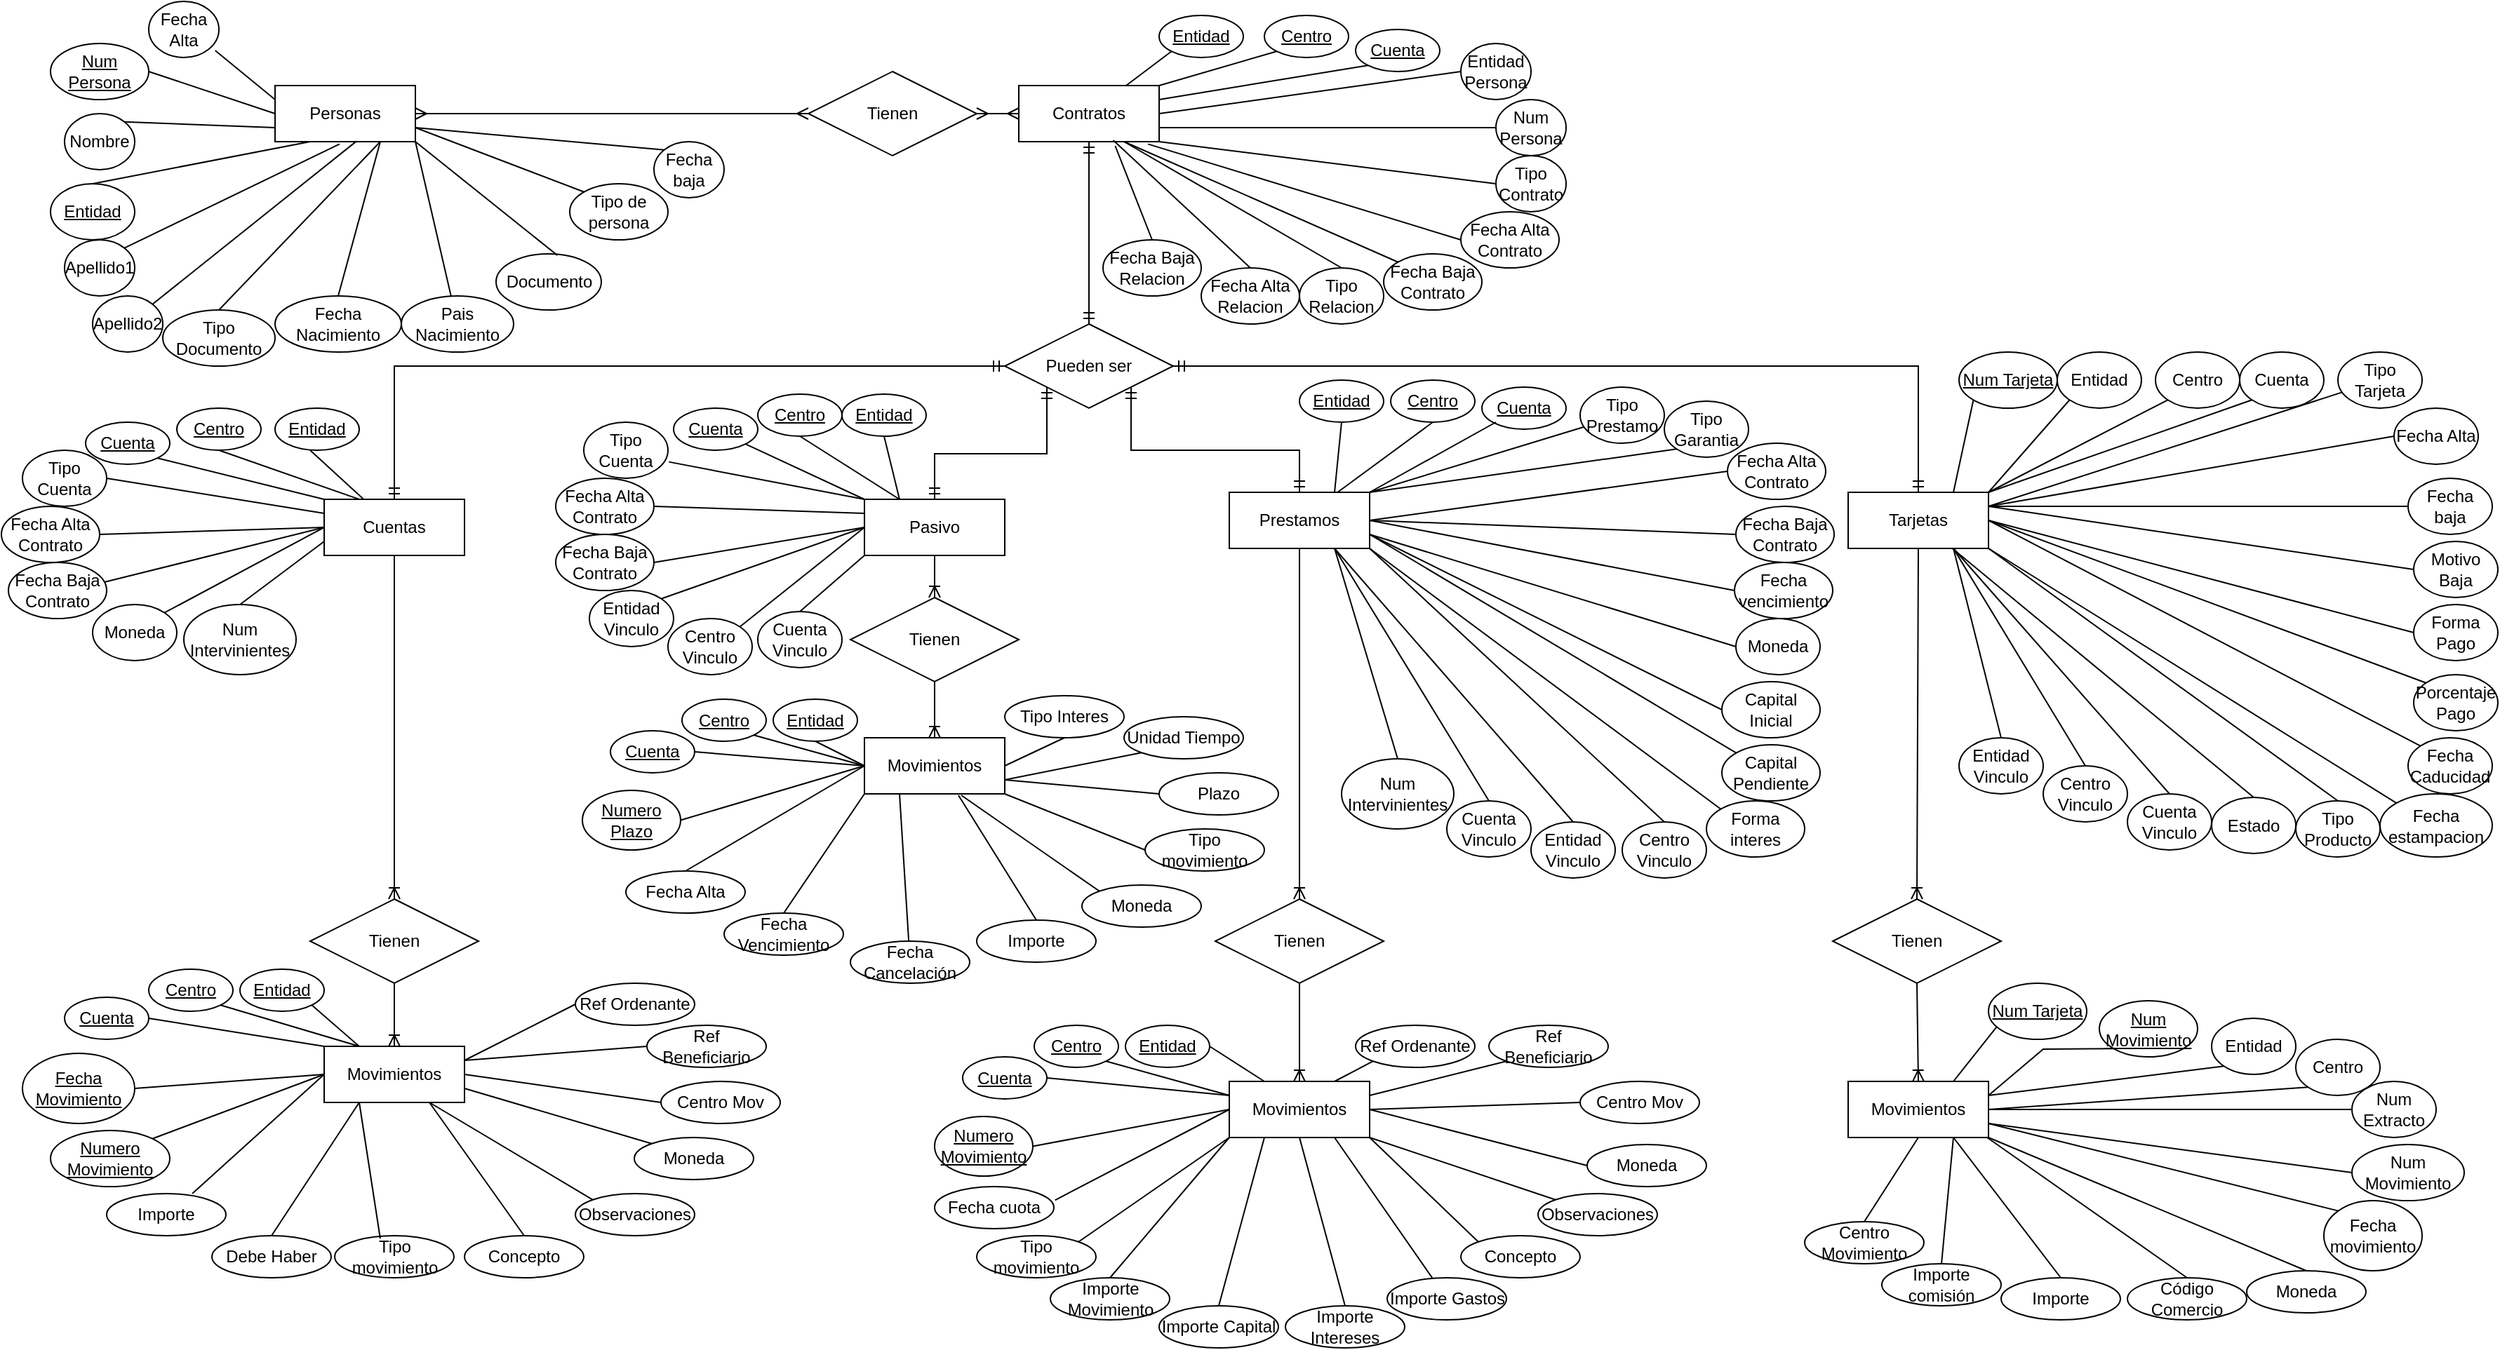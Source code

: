 <mxfile version="16.2.4" type="google"><diagram id="oQCDbX_9RAl6JxG0pAze" name="Page-1"><mxGraphModel dx="1730" dy="503" grid="1" gridSize="10" guides="1" tooltips="1" connect="1" arrows="1" fold="1" page="1" pageScale="1" pageWidth="827" pageHeight="1169" math="0" shadow="0"><root><mxCell id="0"/><mxCell id="1" parent="0"/><mxCell id="2uzkt3LAj1kyurlP2JJ_-1" value="Personas" style="whiteSpace=wrap;html=1;align=center;" parent="1" vertex="1"><mxGeometry x="70" y="60" width="100" height="40" as="geometry"/></mxCell><mxCell id="2uzkt3LAj1kyurlP2JJ_-2" value="Tienen" style="shape=rhombus;perimeter=rhombusPerimeter;whiteSpace=wrap;html=1;align=center;" parent="1" vertex="1"><mxGeometry x="450" y="50" width="120" height="60" as="geometry"/></mxCell><mxCell id="2uzkt3LAj1kyurlP2JJ_-3" value="Contratos" style="whiteSpace=wrap;html=1;align=center;" parent="1" vertex="1"><mxGeometry x="600" y="60" width="100" height="40" as="geometry"/></mxCell><mxCell id="2uzkt3LAj1kyurlP2JJ_-4" value="Pueden ser" style="shape=rhombus;perimeter=rhombusPerimeter;whiteSpace=wrap;html=1;align=center;" parent="1" vertex="1"><mxGeometry x="590" y="230" width="120" height="60" as="geometry"/></mxCell><mxCell id="2uzkt3LAj1kyurlP2JJ_-5" value="Cuentas" style="whiteSpace=wrap;html=1;align=center;" parent="1" vertex="1"><mxGeometry x="105" y="355" width="100" height="40" as="geometry"/></mxCell><mxCell id="2uzkt3LAj1kyurlP2JJ_-6" value="Pasivo" style="whiteSpace=wrap;html=1;align=center;" parent="1" vertex="1"><mxGeometry x="490" y="355" width="100" height="40" as="geometry"/></mxCell><mxCell id="2uzkt3LAj1kyurlP2JJ_-7" value="Prestamos" style="whiteSpace=wrap;html=1;align=center;" parent="1" vertex="1"><mxGeometry x="750" y="350" width="100" height="40" as="geometry"/></mxCell><mxCell id="2uzkt3LAj1kyurlP2JJ_-8" value="Tarjetas" style="whiteSpace=wrap;html=1;align=center;" parent="1" vertex="1"><mxGeometry x="1191" y="350" width="100" height="40" as="geometry"/></mxCell><mxCell id="2uzkt3LAj1kyurlP2JJ_-10" value="Tienen" style="shape=rhombus;perimeter=rhombusPerimeter;whiteSpace=wrap;html=1;align=center;" parent="1" vertex="1"><mxGeometry x="95" y="640" width="120" height="60" as="geometry"/></mxCell><mxCell id="2uzkt3LAj1kyurlP2JJ_-11" value="Tienen" style="shape=rhombus;perimeter=rhombusPerimeter;whiteSpace=wrap;html=1;align=center;" parent="1" vertex="1"><mxGeometry x="480" y="425" width="120" height="60" as="geometry"/></mxCell><mxCell id="2uzkt3LAj1kyurlP2JJ_-12" value="Tienen" style="shape=rhombus;perimeter=rhombusPerimeter;whiteSpace=wrap;html=1;align=center;" parent="1" vertex="1"><mxGeometry x="740" y="640" width="120" height="60" as="geometry"/></mxCell><mxCell id="2uzkt3LAj1kyurlP2JJ_-13" value="Tienen" style="shape=rhombus;perimeter=rhombusPerimeter;whiteSpace=wrap;html=1;align=center;" parent="1" vertex="1"><mxGeometry x="1180" y="640" width="120" height="60" as="geometry"/></mxCell><mxCell id="2uzkt3LAj1kyurlP2JJ_-14" value="Movimientos" style="whiteSpace=wrap;html=1;align=center;" parent="1" vertex="1"><mxGeometry x="105" y="745" width="100" height="40" as="geometry"/></mxCell><mxCell id="2uzkt3LAj1kyurlP2JJ_-15" value="Movimientos" style="whiteSpace=wrap;html=1;align=center;" parent="1" vertex="1"><mxGeometry x="490" y="525" width="100" height="40" as="geometry"/></mxCell><mxCell id="2uzkt3LAj1kyurlP2JJ_-16" value="Movimientos" style="whiteSpace=wrap;html=1;align=center;" parent="1" vertex="1"><mxGeometry x="750" y="770" width="100" height="40" as="geometry"/></mxCell><mxCell id="2uzkt3LAj1kyurlP2JJ_-17" value="Movimientos" style="whiteSpace=wrap;html=1;align=center;" parent="1" vertex="1"><mxGeometry x="1191" y="770" width="100" height="40" as="geometry"/></mxCell><mxCell id="2uzkt3LAj1kyurlP2JJ_-18" value="" style="edgeStyle=entityRelationEdgeStyle;fontSize=12;html=1;endArrow=ERmany;startArrow=ERmany;rounded=0;exitX=1;exitY=0.5;exitDx=0;exitDy=0;entryX=0;entryY=0.5;entryDx=0;entryDy=0;" parent="1" source="2uzkt3LAj1kyurlP2JJ_-1" target="2uzkt3LAj1kyurlP2JJ_-2" edge="1"><mxGeometry width="100" height="100" relative="1" as="geometry"><mxPoint x="120" y="180" as="sourcePoint"/><mxPoint x="200" y="80" as="targetPoint"/></mxGeometry></mxCell><mxCell id="2uzkt3LAj1kyurlP2JJ_-19" value="" style="edgeStyle=entityRelationEdgeStyle;fontSize=12;html=1;endArrow=ERmany;startArrow=ERmany;rounded=0;entryX=0;entryY=0.5;entryDx=0;entryDy=0;exitX=1;exitY=0.5;exitDx=0;exitDy=0;" parent="1" source="2uzkt3LAj1kyurlP2JJ_-2" target="2uzkt3LAj1kyurlP2JJ_-3" edge="1"><mxGeometry width="100" height="100" relative="1" as="geometry"><mxPoint x="270" y="190" as="sourcePoint"/><mxPoint x="370" y="90" as="targetPoint"/></mxGeometry></mxCell><mxCell id="2uzkt3LAj1kyurlP2JJ_-20" value="" style="fontSize=12;html=1;endArrow=ERmandOne;startArrow=ERmandOne;rounded=0;exitX=0.5;exitY=0;exitDx=0;exitDy=0;strokeColor=default;shadow=0;entryX=0.5;entryY=1;entryDx=0;entryDy=0;edgeStyle=orthogonalEdgeStyle;" parent="1" source="2uzkt3LAj1kyurlP2JJ_-4" target="2uzkt3LAj1kyurlP2JJ_-3" edge="1"><mxGeometry width="100" height="100" relative="1" as="geometry"><mxPoint x="270" y="190" as="sourcePoint"/><mxPoint x="460" y="125" as="targetPoint"/></mxGeometry></mxCell><mxCell id="2uzkt3LAj1kyurlP2JJ_-22" value="" style="fontSize=12;html=1;endArrow=ERmandOne;startArrow=ERmandOne;rounded=0;exitX=0.5;exitY=0;exitDx=0;exitDy=0;strokeColor=default;shadow=0;entryX=0;entryY=0.5;entryDx=0;entryDy=0;edgeStyle=orthogonalEdgeStyle;" parent="1" source="2uzkt3LAj1kyurlP2JJ_-5" target="2uzkt3LAj1kyurlP2JJ_-4" edge="1"><mxGeometry width="100" height="100" relative="1" as="geometry"><mxPoint x="475" y="250" as="sourcePoint"/><mxPoint x="475" y="200" as="targetPoint"/></mxGeometry></mxCell><mxCell id="2uzkt3LAj1kyurlP2JJ_-23" value="" style="fontSize=12;html=1;endArrow=ERmandOne;startArrow=ERmandOne;rounded=0;exitX=0.5;exitY=0;exitDx=0;exitDy=0;strokeColor=default;shadow=0;edgeStyle=orthogonalEdgeStyle;entryX=0;entryY=1;entryDx=0;entryDy=0;" parent="1" source="2uzkt3LAj1kyurlP2JJ_-6" edge="1" target="2uzkt3LAj1kyurlP2JJ_-4"><mxGeometry width="100" height="100" relative="1" as="geometry"><mxPoint x="470" y="170" as="sourcePoint"/><mxPoint x="480" y="210" as="targetPoint"/></mxGeometry></mxCell><mxCell id="2uzkt3LAj1kyurlP2JJ_-24" value="" style="fontSize=12;html=1;endArrow=ERmandOne;startArrow=ERmandOne;rounded=0;exitX=0.5;exitY=0;exitDx=0;exitDy=0;strokeColor=default;shadow=0;entryX=1;entryY=1;entryDx=0;entryDy=0;edgeStyle=orthogonalEdgeStyle;" parent="1" source="2uzkt3LAj1kyurlP2JJ_-7" target="2uzkt3LAj1kyurlP2JJ_-4" edge="1"><mxGeometry width="100" height="100" relative="1" as="geometry"><mxPoint x="495" y="270" as="sourcePoint"/><mxPoint x="495" y="220" as="targetPoint"/></mxGeometry></mxCell><mxCell id="2uzkt3LAj1kyurlP2JJ_-25" value="" style="fontSize=12;html=1;endArrow=ERmandOne;startArrow=ERmandOne;rounded=0;exitX=0.5;exitY=0;exitDx=0;exitDy=0;strokeColor=default;shadow=0;entryX=1;entryY=0.5;entryDx=0;entryDy=0;edgeStyle=orthogonalEdgeStyle;" parent="1" source="2uzkt3LAj1kyurlP2JJ_-8" target="2uzkt3LAj1kyurlP2JJ_-4" edge="1"><mxGeometry width="100" height="100" relative="1" as="geometry"><mxPoint x="505" y="280" as="sourcePoint"/><mxPoint x="505" y="230" as="targetPoint"/></mxGeometry></mxCell><mxCell id="2uzkt3LAj1kyurlP2JJ_-26" value="" style="fontSize=12;html=1;endArrow=ERoneToMany;rounded=0;shadow=0;strokeColor=default;entryX=0.5;entryY=0;entryDx=0;entryDy=0;exitX=0.5;exitY=1;exitDx=0;exitDy=0;" parent="1" source="2uzkt3LAj1kyurlP2JJ_-5" target="2uzkt3LAj1kyurlP2JJ_-10" edge="1"><mxGeometry width="100" height="100" relative="1" as="geometry"><mxPoint x="345" y="325" as="sourcePoint"/><mxPoint x="555" y="235" as="targetPoint"/></mxGeometry></mxCell><mxCell id="2uzkt3LAj1kyurlP2JJ_-27" value="" style="fontSize=12;html=1;endArrow=ERoneToMany;rounded=0;shadow=0;strokeColor=default;entryX=0.5;entryY=0;entryDx=0;entryDy=0;exitX=0.5;exitY=1;exitDx=0;exitDy=0;" parent="1" source="2uzkt3LAj1kyurlP2JJ_-6" target="2uzkt3LAj1kyurlP2JJ_-11" edge="1"><mxGeometry width="100" height="100" relative="1" as="geometry"><mxPoint x="365" y="315" as="sourcePoint"/><mxPoint x="365" y="345" as="targetPoint"/><Array as="points"/></mxGeometry></mxCell><mxCell id="2uzkt3LAj1kyurlP2JJ_-28" value="" style="fontSize=12;html=1;endArrow=ERoneToMany;rounded=0;shadow=0;strokeColor=default;entryX=0.5;entryY=0;entryDx=0;entryDy=0;exitX=0.5;exitY=1;exitDx=0;exitDy=0;" parent="1" source="2uzkt3LAj1kyurlP2JJ_-7" target="2uzkt3LAj1kyurlP2JJ_-12" edge="1"><mxGeometry width="100" height="100" relative="1" as="geometry"><mxPoint x="195" y="410" as="sourcePoint"/><mxPoint x="195" y="440" as="targetPoint"/></mxGeometry></mxCell><mxCell id="2uzkt3LAj1kyurlP2JJ_-29" value="" style="fontSize=12;html=1;endArrow=ERoneToMany;rounded=0;shadow=0;strokeColor=default;entryX=0.5;entryY=0;entryDx=0;entryDy=0;exitX=0.5;exitY=1;exitDx=0;exitDy=0;" parent="1" source="2uzkt3LAj1kyurlP2JJ_-8" target="2uzkt3LAj1kyurlP2JJ_-13" edge="1"><mxGeometry width="100" height="100" relative="1" as="geometry"><mxPoint x="506" y="420" as="sourcePoint"/><mxPoint x="506" y="450" as="targetPoint"/></mxGeometry></mxCell><mxCell id="2uzkt3LAj1kyurlP2JJ_-30" value="" style="fontSize=12;html=1;endArrow=ERoneToMany;rounded=0;shadow=0;strokeColor=default;entryX=0.5;entryY=0;entryDx=0;entryDy=0;exitX=0.5;exitY=1;exitDx=0;exitDy=0;" parent="1" source="2uzkt3LAj1kyurlP2JJ_-10" target="2uzkt3LAj1kyurlP2JJ_-14" edge="1"><mxGeometry width="100" height="100" relative="1" as="geometry"><mxPoint x="310" y="385" as="sourcePoint"/><mxPoint x="310" y="415" as="targetPoint"/></mxGeometry></mxCell><mxCell id="2uzkt3LAj1kyurlP2JJ_-31" value="" style="fontSize=12;html=1;endArrow=ERoneToMany;rounded=0;shadow=0;strokeColor=default;entryX=0.5;entryY=0;entryDx=0;entryDy=0;exitX=0.5;exitY=1;exitDx=0;exitDy=0;" parent="1" source="2uzkt3LAj1kyurlP2JJ_-11" target="2uzkt3LAj1kyurlP2JJ_-15" edge="1"><mxGeometry width="100" height="100" relative="1" as="geometry"><mxPoint x="405" y="355" as="sourcePoint"/><mxPoint x="405" y="385" as="targetPoint"/></mxGeometry></mxCell><mxCell id="2uzkt3LAj1kyurlP2JJ_-32" value="" style="fontSize=12;html=1;endArrow=ERoneToMany;rounded=0;shadow=0;strokeColor=default;entryX=0.5;entryY=0;entryDx=0;entryDy=0;exitX=0.5;exitY=1;exitDx=0;exitDy=0;" parent="1" source="2uzkt3LAj1kyurlP2JJ_-12" target="2uzkt3LAj1kyurlP2JJ_-16" edge="1"><mxGeometry width="100" height="100" relative="1" as="geometry"><mxPoint x="460" y="490" as="sourcePoint"/><mxPoint x="460" y="520" as="targetPoint"/></mxGeometry></mxCell><mxCell id="2uzkt3LAj1kyurlP2JJ_-33" value="" style="fontSize=12;html=1;endArrow=ERoneToMany;rounded=0;shadow=0;strokeColor=default;entryX=0.5;entryY=0;entryDx=0;entryDy=0;exitX=0.5;exitY=1;exitDx=0;exitDy=0;" parent="1" source="2uzkt3LAj1kyurlP2JJ_-13" target="2uzkt3LAj1kyurlP2JJ_-17" edge="1"><mxGeometry width="100" height="100" relative="1" as="geometry"><mxPoint x="546" y="490" as="sourcePoint"/><mxPoint x="546" y="520" as="targetPoint"/></mxGeometry></mxCell><mxCell id="cuDuziHbGeeNdsYNDVoX-1" value="Num Persona" style="ellipse;whiteSpace=wrap;html=1;align=center;fontStyle=4;" parent="1" vertex="1"><mxGeometry x="-90" y="30" width="70" height="40" as="geometry"/></mxCell><mxCell id="cuDuziHbGeeNdsYNDVoX-3" value="Entidad" style="ellipse;whiteSpace=wrap;html=1;align=center;fontStyle=4;" parent="1" vertex="1"><mxGeometry x="-90" y="130" width="60" height="40" as="geometry"/></mxCell><mxCell id="cuDuziHbGeeNdsYNDVoX-4" value="Tipo Documento" style="ellipse;whiteSpace=wrap;html=1;align=center;" parent="1" vertex="1"><mxGeometry x="-10" y="220" width="80" height="40" as="geometry"/></mxCell><mxCell id="cuDuziHbGeeNdsYNDVoX-5" value="Documento" style="ellipse;whiteSpace=wrap;html=1;align=center;" parent="1" vertex="1"><mxGeometry x="227.5" y="180" width="75" height="40" as="geometry"/></mxCell><mxCell id="cuDuziHbGeeNdsYNDVoX-6" value="Tipo de persona" style="ellipse;whiteSpace=wrap;html=1;align=center;" parent="1" vertex="1"><mxGeometry x="280" y="130" width="70" height="40" as="geometry"/></mxCell><mxCell id="cuDuziHbGeeNdsYNDVoX-7" value="Nombre" style="ellipse;whiteSpace=wrap;html=1;align=center;" parent="1" vertex="1"><mxGeometry x="-80" y="80" width="50" height="40" as="geometry"/></mxCell><mxCell id="cuDuziHbGeeNdsYNDVoX-8" value="Apellido1" style="ellipse;whiteSpace=wrap;html=1;align=center;" parent="1" vertex="1"><mxGeometry x="-80" y="170" width="50" height="40" as="geometry"/></mxCell><mxCell id="cuDuziHbGeeNdsYNDVoX-9" value="Apellido2" style="ellipse;whiteSpace=wrap;html=1;align=center;" parent="1" vertex="1"><mxGeometry x="-60" y="210" width="50" height="40" as="geometry"/></mxCell><mxCell id="cuDuziHbGeeNdsYNDVoX-10" value="Fecha Nacimiento" style="ellipse;whiteSpace=wrap;html=1;align=center;" parent="1" vertex="1"><mxGeometry x="70" y="210" width="90" height="40" as="geometry"/></mxCell><mxCell id="cuDuziHbGeeNdsYNDVoX-11" value="Pais Nacimiento" style="ellipse;whiteSpace=wrap;html=1;align=center;" parent="1" vertex="1"><mxGeometry x="160" y="210" width="80" height="40" as="geometry"/></mxCell><mxCell id="cuDuziHbGeeNdsYNDVoX-12" value="Fecha Alta" style="ellipse;whiteSpace=wrap;html=1;align=center;" parent="1" vertex="1"><mxGeometry x="-20" width="50" height="40" as="geometry"/></mxCell><mxCell id="cuDuziHbGeeNdsYNDVoX-13" value="Fecha baja" style="ellipse;whiteSpace=wrap;html=1;align=center;" parent="1" vertex="1"><mxGeometry x="340" y="100" width="50" height="40" as="geometry"/></mxCell><mxCell id="cuDuziHbGeeNdsYNDVoX-15" value="" style="endArrow=none;html=1;rounded=0;entryX=0;entryY=0.5;entryDx=0;entryDy=0;exitX=1;exitY=0.5;exitDx=0;exitDy=0;" parent="1" source="cuDuziHbGeeNdsYNDVoX-1" target="2uzkt3LAj1kyurlP2JJ_-1" edge="1"><mxGeometry width="50" height="50" relative="1" as="geometry"><mxPoint x="130" y="220" as="sourcePoint"/><mxPoint x="180" y="170" as="targetPoint"/></mxGeometry></mxCell><mxCell id="cuDuziHbGeeNdsYNDVoX-16" value="" style="endArrow=none;html=1;rounded=0;entryX=0.25;entryY=1;entryDx=0;entryDy=0;exitX=0.5;exitY=0;exitDx=0;exitDy=0;" parent="1" source="cuDuziHbGeeNdsYNDVoX-3" target="2uzkt3LAj1kyurlP2JJ_-1" edge="1"><mxGeometry width="50" height="50" relative="1" as="geometry"><mxPoint x="130" y="220" as="sourcePoint"/><mxPoint x="180" y="170" as="targetPoint"/></mxGeometry></mxCell><mxCell id="cuDuziHbGeeNdsYNDVoX-17" value="" style="endArrow=none;html=1;rounded=0;entryX=0;entryY=0.75;entryDx=0;entryDy=0;exitX=1;exitY=0;exitDx=0;exitDy=0;" parent="1" source="cuDuziHbGeeNdsYNDVoX-7" target="2uzkt3LAj1kyurlP2JJ_-1" edge="1"><mxGeometry width="50" height="50" relative="1" as="geometry"><mxPoint x="130" y="220" as="sourcePoint"/><mxPoint x="180" y="170" as="targetPoint"/></mxGeometry></mxCell><mxCell id="cuDuziHbGeeNdsYNDVoX-18" value="" style="endArrow=none;html=1;rounded=0;entryX=0.75;entryY=1;entryDx=0;entryDy=0;exitX=0.5;exitY=0;exitDx=0;exitDy=0;" parent="1" source="cuDuziHbGeeNdsYNDVoX-4" target="2uzkt3LAj1kyurlP2JJ_-1" edge="1"><mxGeometry width="50" height="50" relative="1" as="geometry"><mxPoint x="130" y="220" as="sourcePoint"/><mxPoint x="180" y="170" as="targetPoint"/></mxGeometry></mxCell><mxCell id="cuDuziHbGeeNdsYNDVoX-19" value="" style="endArrow=none;html=1;rounded=0;entryX=1;entryY=1;entryDx=0;entryDy=0;exitX=0.582;exitY=0.025;exitDx=0;exitDy=0;exitPerimeter=0;" parent="1" source="cuDuziHbGeeNdsYNDVoX-5" target="2uzkt3LAj1kyurlP2JJ_-1" edge="1"><mxGeometry width="50" height="50" relative="1" as="geometry"><mxPoint x="130" y="220" as="sourcePoint"/><mxPoint x="180" y="170" as="targetPoint"/></mxGeometry></mxCell><mxCell id="cuDuziHbGeeNdsYNDVoX-20" value="" style="endArrow=none;html=1;rounded=0;entryX=1;entryY=0.75;entryDx=0;entryDy=0;exitX=0;exitY=0;exitDx=0;exitDy=0;" parent="1" source="cuDuziHbGeeNdsYNDVoX-6" target="2uzkt3LAj1kyurlP2JJ_-1" edge="1"><mxGeometry width="50" height="50" relative="1" as="geometry"><mxPoint x="130" y="220" as="sourcePoint"/><mxPoint x="180" y="170" as="targetPoint"/></mxGeometry></mxCell><mxCell id="cuDuziHbGeeNdsYNDVoX-21" value="" style="endArrow=none;html=1;rounded=0;entryX=0.46;entryY=1.042;entryDx=0;entryDy=0;entryPerimeter=0;exitX=1;exitY=0;exitDx=0;exitDy=0;" parent="1" source="cuDuziHbGeeNdsYNDVoX-8" target="2uzkt3LAj1kyurlP2JJ_-1" edge="1"><mxGeometry width="50" height="50" relative="1" as="geometry"><mxPoint x="130" y="220" as="sourcePoint"/><mxPoint x="180" y="170" as="targetPoint"/></mxGeometry></mxCell><mxCell id="cuDuziHbGeeNdsYNDVoX-22" value="" style="endArrow=none;html=1;rounded=0;entryX=0.58;entryY=0.992;entryDx=0;entryDy=0;entryPerimeter=0;" parent="1" source="cuDuziHbGeeNdsYNDVoX-9" target="2uzkt3LAj1kyurlP2JJ_-1" edge="1"><mxGeometry width="50" height="50" relative="1" as="geometry"><mxPoint x="130" y="220" as="sourcePoint"/><mxPoint x="180" y="170" as="targetPoint"/></mxGeometry></mxCell><mxCell id="cuDuziHbGeeNdsYNDVoX-23" value="" style="endArrow=none;html=1;rounded=0;entryX=0.75;entryY=1;entryDx=0;entryDy=0;exitX=0.5;exitY=0;exitDx=0;exitDy=0;" parent="1" source="cuDuziHbGeeNdsYNDVoX-10" target="2uzkt3LAj1kyurlP2JJ_-1" edge="1"><mxGeometry width="50" height="50" relative="1" as="geometry"><mxPoint x="130" y="220" as="sourcePoint"/><mxPoint x="180" y="170" as="targetPoint"/></mxGeometry></mxCell><mxCell id="cuDuziHbGeeNdsYNDVoX-24" value="" style="endArrow=none;html=1;rounded=0;entryX=1;entryY=1;entryDx=0;entryDy=0;" parent="1" source="cuDuziHbGeeNdsYNDVoX-11" target="2uzkt3LAj1kyurlP2JJ_-1" edge="1"><mxGeometry width="50" height="50" relative="1" as="geometry"><mxPoint x="130" y="220" as="sourcePoint"/><mxPoint x="180" y="170" as="targetPoint"/></mxGeometry></mxCell><mxCell id="cuDuziHbGeeNdsYNDVoX-25" value="" style="endArrow=none;html=1;rounded=0;entryX=0;entryY=0.25;entryDx=0;entryDy=0;exitX=0.947;exitY=0.875;exitDx=0;exitDy=0;exitPerimeter=0;" parent="1" source="cuDuziHbGeeNdsYNDVoX-12" target="2uzkt3LAj1kyurlP2JJ_-1" edge="1"><mxGeometry width="50" height="50" relative="1" as="geometry"><mxPoint x="130" y="220" as="sourcePoint"/><mxPoint x="180" y="170" as="targetPoint"/></mxGeometry></mxCell><mxCell id="cuDuziHbGeeNdsYNDVoX-26" value="" style="endArrow=none;html=1;rounded=0;exitX=0;exitY=0;exitDx=0;exitDy=0;" parent="1" source="cuDuziHbGeeNdsYNDVoX-13" edge="1"><mxGeometry width="50" height="50" relative="1" as="geometry"><mxPoint x="130" y="220" as="sourcePoint"/><mxPoint x="170" y="90" as="targetPoint"/></mxGeometry></mxCell><mxCell id="cuDuziHbGeeNdsYNDVoX-27" value="Entidad" style="ellipse;whiteSpace=wrap;html=1;align=center;fontStyle=4;" parent="1" vertex="1"><mxGeometry x="700" y="10" width="60" height="30" as="geometry"/></mxCell><mxCell id="cuDuziHbGeeNdsYNDVoX-28" value="Centro" style="ellipse;whiteSpace=wrap;html=1;align=center;fontStyle=4;" parent="1" vertex="1"><mxGeometry x="775" y="10" width="60" height="30" as="geometry"/></mxCell><mxCell id="cuDuziHbGeeNdsYNDVoX-29" value="Cuenta" style="ellipse;whiteSpace=wrap;html=1;align=center;fontStyle=4;" parent="1" vertex="1"><mxGeometry x="840" y="20" width="60" height="30" as="geometry"/></mxCell><mxCell id="cuDuziHbGeeNdsYNDVoX-30" value="Entidad Persona" style="ellipse;whiteSpace=wrap;html=1;align=center;" parent="1" vertex="1"><mxGeometry x="915" y="30" width="50" height="40" as="geometry"/></mxCell><mxCell id="cuDuziHbGeeNdsYNDVoX-31" value="Num Persona" style="ellipse;whiteSpace=wrap;html=1;align=center;" parent="1" vertex="1"><mxGeometry x="940" y="70" width="50" height="40" as="geometry"/></mxCell><mxCell id="cuDuziHbGeeNdsYNDVoX-32" value="Tipo Contrato" style="ellipse;whiteSpace=wrap;html=1;align=center;" parent="1" vertex="1"><mxGeometry x="940" y="110" width="50" height="40" as="geometry"/></mxCell><mxCell id="cuDuziHbGeeNdsYNDVoX-33" value="Fecha Alta Contrato" style="ellipse;whiteSpace=wrap;html=1;align=center;" parent="1" vertex="1"><mxGeometry x="915" y="150" width="70" height="40" as="geometry"/></mxCell><mxCell id="cuDuziHbGeeNdsYNDVoX-34" value="Fecha Baja Contrato" style="ellipse;whiteSpace=wrap;html=1;align=center;" parent="1" vertex="1"><mxGeometry x="860" y="180" width="70" height="40" as="geometry"/></mxCell><mxCell id="cuDuziHbGeeNdsYNDVoX-35" value="Fecha Alta Relacion" style="ellipse;whiteSpace=wrap;html=1;align=center;" parent="1" vertex="1"><mxGeometry x="730" y="190" width="70" height="40" as="geometry"/></mxCell><mxCell id="cuDuziHbGeeNdsYNDVoX-36" value="Fecha Baja Relacion" style="ellipse;whiteSpace=wrap;html=1;align=center;" parent="1" vertex="1"><mxGeometry x="660" y="170" width="70" height="40" as="geometry"/></mxCell><mxCell id="cuDuziHbGeeNdsYNDVoX-38" value="Tipo Relacion" style="ellipse;whiteSpace=wrap;html=1;align=center;" parent="1" vertex="1"><mxGeometry x="800" y="190" width="60" height="40" as="geometry"/></mxCell><mxCell id="cuDuziHbGeeNdsYNDVoX-39" value="" style="endArrow=none;html=1;rounded=0;entryX=0;entryY=0.5;entryDx=0;entryDy=0;exitX=1;exitY=1;exitDx=0;exitDy=0;" parent="1" source="2uzkt3LAj1kyurlP2JJ_-3" target="cuDuziHbGeeNdsYNDVoX-32" edge="1"><mxGeometry width="50" height="50" relative="1" as="geometry"><mxPoint x="670" y="140" as="sourcePoint"/><mxPoint x="720" y="90" as="targetPoint"/></mxGeometry></mxCell><mxCell id="cuDuziHbGeeNdsYNDVoX-40" value="" style="endArrow=none;html=1;rounded=0;entryX=0;entryY=0.5;entryDx=0;entryDy=0;exitX=1;exitY=0.75;exitDx=0;exitDy=0;" parent="1" source="2uzkt3LAj1kyurlP2JJ_-3" target="cuDuziHbGeeNdsYNDVoX-31" edge="1"><mxGeometry width="50" height="50" relative="1" as="geometry"><mxPoint x="670" y="140" as="sourcePoint"/><mxPoint x="720" y="90" as="targetPoint"/></mxGeometry></mxCell><mxCell id="cuDuziHbGeeNdsYNDVoX-41" value="" style="endArrow=none;html=1;rounded=0;entryX=0;entryY=0.5;entryDx=0;entryDy=0;exitX=1;exitY=0.5;exitDx=0;exitDy=0;" parent="1" source="2uzkt3LAj1kyurlP2JJ_-3" target="cuDuziHbGeeNdsYNDVoX-30" edge="1"><mxGeometry width="50" height="50" relative="1" as="geometry"><mxPoint x="670" y="140" as="sourcePoint"/><mxPoint x="720" y="90" as="targetPoint"/></mxGeometry></mxCell><mxCell id="cuDuziHbGeeNdsYNDVoX-42" value="" style="endArrow=none;html=1;rounded=0;entryX=0;entryY=1;entryDx=0;entryDy=0;exitX=1;exitY=0.25;exitDx=0;exitDy=0;" parent="1" source="2uzkt3LAj1kyurlP2JJ_-3" target="cuDuziHbGeeNdsYNDVoX-29" edge="1"><mxGeometry width="50" height="50" relative="1" as="geometry"><mxPoint x="670" y="140" as="sourcePoint"/><mxPoint x="720" y="90" as="targetPoint"/></mxGeometry></mxCell><mxCell id="cuDuziHbGeeNdsYNDVoX-43" value="" style="endArrow=none;html=1;rounded=0;entryX=0;entryY=1;entryDx=0;entryDy=0;" parent="1" target="cuDuziHbGeeNdsYNDVoX-28" edge="1"><mxGeometry width="50" height="50" relative="1" as="geometry"><mxPoint x="700" y="60" as="sourcePoint"/><mxPoint x="720" y="90" as="targetPoint"/></mxGeometry></mxCell><mxCell id="cuDuziHbGeeNdsYNDVoX-44" value="" style="endArrow=none;html=1;rounded=0;entryX=0;entryY=1;entryDx=0;entryDy=0;" parent="1" source="2uzkt3LAj1kyurlP2JJ_-3" target="cuDuziHbGeeNdsYNDVoX-27" edge="1"><mxGeometry width="50" height="50" relative="1" as="geometry"><mxPoint x="670" y="140" as="sourcePoint"/><mxPoint x="720" y="90" as="targetPoint"/></mxGeometry></mxCell><mxCell id="cuDuziHbGeeNdsYNDVoX-45" value="" style="endArrow=none;html=1;rounded=0;entryX=0.5;entryY=0;entryDx=0;entryDy=0;exitX=0.687;exitY=1.075;exitDx=0;exitDy=0;exitPerimeter=0;" parent="1" source="2uzkt3LAj1kyurlP2JJ_-3" target="cuDuziHbGeeNdsYNDVoX-36" edge="1"><mxGeometry width="50" height="50" relative="1" as="geometry"><mxPoint x="670" y="140" as="sourcePoint"/><mxPoint x="720" y="90" as="targetPoint"/></mxGeometry></mxCell><mxCell id="cuDuziHbGeeNdsYNDVoX-46" value="" style="endArrow=none;html=1;rounded=0;entryX=0.5;entryY=0;entryDx=0;entryDy=0;exitX=0.673;exitY=0.975;exitDx=0;exitDy=0;exitPerimeter=0;" parent="1" source="2uzkt3LAj1kyurlP2JJ_-3" target="cuDuziHbGeeNdsYNDVoX-35" edge="1"><mxGeometry width="50" height="50" relative="1" as="geometry"><mxPoint x="670" y="140" as="sourcePoint"/><mxPoint x="720" y="90" as="targetPoint"/></mxGeometry></mxCell><mxCell id="cuDuziHbGeeNdsYNDVoX-47" value="" style="endArrow=none;html=1;rounded=0;entryX=0.5;entryY=0;entryDx=0;entryDy=0;exitX=0.75;exitY=1;exitDx=0;exitDy=0;" parent="1" source="2uzkt3LAj1kyurlP2JJ_-3" target="cuDuziHbGeeNdsYNDVoX-38" edge="1"><mxGeometry width="50" height="50" relative="1" as="geometry"><mxPoint x="670" y="140" as="sourcePoint"/><mxPoint x="720" y="90" as="targetPoint"/></mxGeometry></mxCell><mxCell id="cuDuziHbGeeNdsYNDVoX-48" value="" style="endArrow=none;html=1;rounded=0;entryX=0;entryY=0;entryDx=0;entryDy=0;exitX=0.75;exitY=1;exitDx=0;exitDy=0;" parent="1" source="2uzkt3LAj1kyurlP2JJ_-3" target="cuDuziHbGeeNdsYNDVoX-34" edge="1"><mxGeometry width="50" height="50" relative="1" as="geometry"><mxPoint x="670" y="140" as="sourcePoint"/><mxPoint x="720" y="90" as="targetPoint"/></mxGeometry></mxCell><mxCell id="cuDuziHbGeeNdsYNDVoX-49" value="" style="endArrow=none;html=1;rounded=0;entryX=0;entryY=0.5;entryDx=0;entryDy=0;exitX=0.92;exitY=1.042;exitDx=0;exitDy=0;exitPerimeter=0;" parent="1" source="2uzkt3LAj1kyurlP2JJ_-3" target="cuDuziHbGeeNdsYNDVoX-33" edge="1"><mxGeometry width="50" height="50" relative="1" as="geometry"><mxPoint x="670" y="140" as="sourcePoint"/><mxPoint x="720" y="90" as="targetPoint"/></mxGeometry></mxCell><mxCell id="cuDuziHbGeeNdsYNDVoX-50" value="Entidad" style="ellipse;whiteSpace=wrap;html=1;align=center;fontStyle=4;" parent="1" vertex="1"><mxGeometry x="70" y="290" width="60" height="30" as="geometry"/></mxCell><mxCell id="cuDuziHbGeeNdsYNDVoX-51" value="Centro" style="ellipse;whiteSpace=wrap;html=1;align=center;fontStyle=4;" parent="1" vertex="1"><mxGeometry y="290" width="60" height="30" as="geometry"/></mxCell><mxCell id="cuDuziHbGeeNdsYNDVoX-52" value="Cuenta" style="ellipse;whiteSpace=wrap;html=1;align=center;fontStyle=4;" parent="1" vertex="1"><mxGeometry x="-65" y="300" width="60" height="30" as="geometry"/></mxCell><mxCell id="cuDuziHbGeeNdsYNDVoX-55" value="Tipo Cuenta" style="ellipse;whiteSpace=wrap;html=1;align=center;" parent="1" vertex="1"><mxGeometry x="-110" y="320" width="60" height="40" as="geometry"/></mxCell><mxCell id="cuDuziHbGeeNdsYNDVoX-56" value="Fecha Alta Contrato" style="ellipse;whiteSpace=wrap;html=1;align=center;" parent="1" vertex="1"><mxGeometry x="-125" y="360" width="70" height="40" as="geometry"/></mxCell><mxCell id="cuDuziHbGeeNdsYNDVoX-57" value="Fecha Baja Contrato" style="ellipse;whiteSpace=wrap;html=1;align=center;" parent="1" vertex="1"><mxGeometry x="-120" y="400" width="70" height="40" as="geometry"/></mxCell><mxCell id="cuDuziHbGeeNdsYNDVoX-58" value="Moneda" style="ellipse;whiteSpace=wrap;html=1;align=center;" parent="1" vertex="1"><mxGeometry x="-60" y="430" width="60" height="40" as="geometry"/></mxCell><mxCell id="cuDuziHbGeeNdsYNDVoX-59" value="Num Intervinientes" style="ellipse;whiteSpace=wrap;html=1;align=center;" parent="1" vertex="1"><mxGeometry x="5" y="430" width="80" height="50" as="geometry"/></mxCell><mxCell id="cuDuziHbGeeNdsYNDVoX-61" value="" style="endArrow=none;html=1;rounded=0;entryX=0.5;entryY=0;entryDx=0;entryDy=0;exitX=0;exitY=0.75;exitDx=0;exitDy=0;" parent="1" source="2uzkt3LAj1kyurlP2JJ_-5" target="cuDuziHbGeeNdsYNDVoX-59" edge="1"><mxGeometry width="50" height="50" relative="1" as="geometry"><mxPoint x="5" y="480" as="sourcePoint"/><mxPoint x="55" y="430" as="targetPoint"/></mxGeometry></mxCell><mxCell id="cuDuziHbGeeNdsYNDVoX-62" value="" style="endArrow=none;html=1;rounded=0;entryX=1;entryY=0;entryDx=0;entryDy=0;exitX=0;exitY=0.5;exitDx=0;exitDy=0;" parent="1" source="2uzkt3LAj1kyurlP2JJ_-5" target="cuDuziHbGeeNdsYNDVoX-58" edge="1"><mxGeometry width="50" height="50" relative="1" as="geometry"><mxPoint x="5" y="480" as="sourcePoint"/><mxPoint x="55" y="430" as="targetPoint"/></mxGeometry></mxCell><mxCell id="cuDuziHbGeeNdsYNDVoX-63" value="" style="endArrow=none;html=1;rounded=0;entryX=0.978;entryY=0.351;entryDx=0;entryDy=0;entryPerimeter=0;exitX=0;exitY=0.5;exitDx=0;exitDy=0;" parent="1" source="2uzkt3LAj1kyurlP2JJ_-5" target="cuDuziHbGeeNdsYNDVoX-57" edge="1"><mxGeometry width="50" height="50" relative="1" as="geometry"><mxPoint x="5" y="480" as="sourcePoint"/><mxPoint x="55" y="430" as="targetPoint"/></mxGeometry></mxCell><mxCell id="cuDuziHbGeeNdsYNDVoX-64" value="" style="endArrow=none;html=1;rounded=0;entryX=1;entryY=0.5;entryDx=0;entryDy=0;exitX=0;exitY=0.5;exitDx=0;exitDy=0;" parent="1" source="2uzkt3LAj1kyurlP2JJ_-5" target="cuDuziHbGeeNdsYNDVoX-56" edge="1"><mxGeometry width="50" height="50" relative="1" as="geometry"><mxPoint x="5" y="480" as="sourcePoint"/><mxPoint x="55" y="430" as="targetPoint"/></mxGeometry></mxCell><mxCell id="cuDuziHbGeeNdsYNDVoX-65" value="" style="endArrow=none;html=1;rounded=0;entryX=1;entryY=0.5;entryDx=0;entryDy=0;exitX=0;exitY=0.25;exitDx=0;exitDy=0;" parent="1" source="2uzkt3LAj1kyurlP2JJ_-5" target="cuDuziHbGeeNdsYNDVoX-55" edge="1"><mxGeometry width="50" height="50" relative="1" as="geometry"><mxPoint x="5" y="480" as="sourcePoint"/><mxPoint x="55" y="430" as="targetPoint"/></mxGeometry></mxCell><mxCell id="cuDuziHbGeeNdsYNDVoX-66" value="" style="endArrow=none;html=1;rounded=0;entryX=1;entryY=1;entryDx=0;entryDy=0;exitX=0;exitY=0;exitDx=0;exitDy=0;" parent="1" source="2uzkt3LAj1kyurlP2JJ_-5" target="cuDuziHbGeeNdsYNDVoX-52" edge="1"><mxGeometry width="50" height="50" relative="1" as="geometry"><mxPoint x="5" y="480" as="sourcePoint"/><mxPoint x="55" y="430" as="targetPoint"/></mxGeometry></mxCell><mxCell id="cuDuziHbGeeNdsYNDVoX-67" value="" style="endArrow=none;html=1;rounded=0;entryX=0.5;entryY=1;entryDx=0;entryDy=0;exitX=0.25;exitY=0;exitDx=0;exitDy=0;" parent="1" source="2uzkt3LAj1kyurlP2JJ_-5" edge="1"><mxGeometry width="50" height="50" relative="1" as="geometry"><mxPoint x="5" y="480" as="sourcePoint"/><mxPoint x="30" y="320" as="targetPoint"/></mxGeometry></mxCell><mxCell id="cuDuziHbGeeNdsYNDVoX-68" value="" style="endArrow=none;html=1;rounded=0;entryX=0.5;entryY=1;entryDx=0;entryDy=0;" parent="1" source="2uzkt3LAj1kyurlP2JJ_-5" edge="1"><mxGeometry width="50" height="50" relative="1" as="geometry"><mxPoint x="5" y="480" as="sourcePoint"/><mxPoint x="95" y="320" as="targetPoint"/></mxGeometry></mxCell><mxCell id="cuDuziHbGeeNdsYNDVoX-69" value="Entidad" style="ellipse;whiteSpace=wrap;html=1;align=center;fontStyle=4;" parent="1" vertex="1"><mxGeometry x="474" y="280" width="60" height="30" as="geometry"/></mxCell><mxCell id="cuDuziHbGeeNdsYNDVoX-70" value="Centro" style="ellipse;whiteSpace=wrap;html=1;align=center;fontStyle=4;" parent="1" vertex="1"><mxGeometry x="414" y="280" width="60" height="30" as="geometry"/></mxCell><mxCell id="cuDuziHbGeeNdsYNDVoX-71" value="Cuenta" style="ellipse;whiteSpace=wrap;html=1;align=center;fontStyle=4;" parent="1" vertex="1"><mxGeometry x="354" y="290" width="60" height="30" as="geometry"/></mxCell><mxCell id="cuDuziHbGeeNdsYNDVoX-72" value="Tipo Cuenta" style="ellipse;whiteSpace=wrap;html=1;align=center;" parent="1" vertex="1"><mxGeometry x="290" y="300" width="60" height="40" as="geometry"/></mxCell><mxCell id="cuDuziHbGeeNdsYNDVoX-73" value="Fecha Alta Contrato" style="ellipse;whiteSpace=wrap;html=1;align=center;" parent="1" vertex="1"><mxGeometry x="270" y="340" width="70" height="40" as="geometry"/></mxCell><mxCell id="cuDuziHbGeeNdsYNDVoX-74" value="Fecha Baja Contrato" style="ellipse;whiteSpace=wrap;html=1;align=center;" parent="1" vertex="1"><mxGeometry x="270" y="380" width="70" height="40" as="geometry"/></mxCell><mxCell id="cuDuziHbGeeNdsYNDVoX-75" value="Entidad Vinculo" style="ellipse;whiteSpace=wrap;html=1;align=center;" parent="1" vertex="1"><mxGeometry x="294" y="420" width="60" height="40" as="geometry"/></mxCell><mxCell id="cuDuziHbGeeNdsYNDVoX-76" value="Centro&lt;br&gt;Vinculo" style="ellipse;whiteSpace=wrap;html=1;align=center;" parent="1" vertex="1"><mxGeometry x="350" y="440" width="60" height="40" as="geometry"/></mxCell><mxCell id="cuDuziHbGeeNdsYNDVoX-77" value="Cuenta&lt;br&gt;Vinculo" style="ellipse;whiteSpace=wrap;html=1;align=center;" parent="1" vertex="1"><mxGeometry x="414" y="435" width="60" height="40" as="geometry"/></mxCell><mxCell id="cuDuziHbGeeNdsYNDVoX-79" value="" style="endArrow=none;html=1;rounded=0;entryX=0;entryY=0.5;entryDx=0;entryDy=0;exitX=1;exitY=0;exitDx=0;exitDy=0;" parent="1" source="cuDuziHbGeeNdsYNDVoX-76" target="2uzkt3LAj1kyurlP2JJ_-6" edge="1"><mxGeometry width="50" height="50" relative="1" as="geometry"><mxPoint x="380" y="450" as="sourcePoint"/><mxPoint x="430" y="400" as="targetPoint"/></mxGeometry></mxCell><mxCell id="cuDuziHbGeeNdsYNDVoX-80" value="" style="endArrow=none;html=1;rounded=0;entryX=1;entryY=0;entryDx=0;entryDy=0;exitX=0;exitY=0.5;exitDx=0;exitDy=0;" parent="1" source="2uzkt3LAj1kyurlP2JJ_-6" target="cuDuziHbGeeNdsYNDVoX-75" edge="1"><mxGeometry width="50" height="50" relative="1" as="geometry"><mxPoint x="380" y="450" as="sourcePoint"/><mxPoint x="430" y="400" as="targetPoint"/></mxGeometry></mxCell><mxCell id="cuDuziHbGeeNdsYNDVoX-81" value="" style="endArrow=none;html=1;rounded=0;entryX=1;entryY=0.5;entryDx=0;entryDy=0;exitX=0;exitY=0.5;exitDx=0;exitDy=0;" parent="1" source="2uzkt3LAj1kyurlP2JJ_-6" target="cuDuziHbGeeNdsYNDVoX-74" edge="1"><mxGeometry width="50" height="50" relative="1" as="geometry"><mxPoint x="380" y="450" as="sourcePoint"/><mxPoint x="430" y="400" as="targetPoint"/></mxGeometry></mxCell><mxCell id="cuDuziHbGeeNdsYNDVoX-82" value="" style="endArrow=none;html=1;rounded=0;entryX=1;entryY=0.5;entryDx=0;entryDy=0;exitX=0;exitY=0.25;exitDx=0;exitDy=0;" parent="1" source="2uzkt3LAj1kyurlP2JJ_-6" target="cuDuziHbGeeNdsYNDVoX-73" edge="1"><mxGeometry width="50" height="50" relative="1" as="geometry"><mxPoint x="380" y="450" as="sourcePoint"/><mxPoint x="430" y="400" as="targetPoint"/></mxGeometry></mxCell><mxCell id="cuDuziHbGeeNdsYNDVoX-83" value="" style="endArrow=none;html=1;rounded=0;entryX=1.01;entryY=0.708;entryDx=0;entryDy=0;entryPerimeter=0;exitX=0;exitY=0;exitDx=0;exitDy=0;" parent="1" source="2uzkt3LAj1kyurlP2JJ_-6" target="cuDuziHbGeeNdsYNDVoX-72" edge="1"><mxGeometry width="50" height="50" relative="1" as="geometry"><mxPoint x="380" y="450" as="sourcePoint"/><mxPoint x="430" y="400" as="targetPoint"/></mxGeometry></mxCell><mxCell id="cuDuziHbGeeNdsYNDVoX-84" value="" style="endArrow=none;html=1;rounded=0;entryX=1;entryY=1;entryDx=0;entryDy=0;exitX=0;exitY=0;exitDx=0;exitDy=0;" parent="1" source="2uzkt3LAj1kyurlP2JJ_-6" target="cuDuziHbGeeNdsYNDVoX-71" edge="1"><mxGeometry width="50" height="50" relative="1" as="geometry"><mxPoint x="380" y="450" as="sourcePoint"/><mxPoint x="430" y="400" as="targetPoint"/></mxGeometry></mxCell><mxCell id="cuDuziHbGeeNdsYNDVoX-85" value="" style="endArrow=none;html=1;rounded=0;entryX=0.5;entryY=1;entryDx=0;entryDy=0;exitX=0.25;exitY=0;exitDx=0;exitDy=0;" parent="1" source="2uzkt3LAj1kyurlP2JJ_-6" target="cuDuziHbGeeNdsYNDVoX-70" edge="1"><mxGeometry width="50" height="50" relative="1" as="geometry"><mxPoint x="380" y="450" as="sourcePoint"/><mxPoint x="430" y="400" as="targetPoint"/></mxGeometry></mxCell><mxCell id="cuDuziHbGeeNdsYNDVoX-86" value="" style="endArrow=none;html=1;rounded=0;entryX=0.5;entryY=1;entryDx=0;entryDy=0;exitX=0.25;exitY=0;exitDx=0;exitDy=0;" parent="1" source="2uzkt3LAj1kyurlP2JJ_-6" target="cuDuziHbGeeNdsYNDVoX-69" edge="1"><mxGeometry width="50" height="50" relative="1" as="geometry"><mxPoint x="380" y="450" as="sourcePoint"/><mxPoint x="430" y="400" as="targetPoint"/></mxGeometry></mxCell><mxCell id="cuDuziHbGeeNdsYNDVoX-89" value="" style="endArrow=none;html=1;rounded=0;entryX=0;entryY=1;entryDx=0;entryDy=0;exitX=0.5;exitY=0;exitDx=0;exitDy=0;" parent="1" source="cuDuziHbGeeNdsYNDVoX-77" target="2uzkt3LAj1kyurlP2JJ_-6" edge="1"><mxGeometry width="50" height="50" relative="1" as="geometry"><mxPoint x="380" y="450" as="sourcePoint"/><mxPoint x="430" y="400" as="targetPoint"/></mxGeometry></mxCell><mxCell id="cuDuziHbGeeNdsYNDVoX-90" value="Moneda" style="ellipse;whiteSpace=wrap;html=1;align=center;" parent="1" vertex="1"><mxGeometry x="1111" y="440" width="60" height="40" as="geometry"/></mxCell><mxCell id="cuDuziHbGeeNdsYNDVoX-91" value="Num Intervinientes" style="ellipse;whiteSpace=wrap;html=1;align=center;" parent="1" vertex="1"><mxGeometry x="830" y="540" width="80" height="50" as="geometry"/></mxCell><mxCell id="cuDuziHbGeeNdsYNDVoX-92" value="Entidad" style="ellipse;whiteSpace=wrap;html=1;align=center;fontStyle=4;" parent="1" vertex="1"><mxGeometry x="800" y="270" width="60" height="30" as="geometry"/></mxCell><mxCell id="cuDuziHbGeeNdsYNDVoX-93" value="Centro" style="ellipse;whiteSpace=wrap;html=1;align=center;fontStyle=4;" parent="1" vertex="1"><mxGeometry x="865" y="270" width="60" height="30" as="geometry"/></mxCell><mxCell id="cuDuziHbGeeNdsYNDVoX-94" value="Cuenta" style="ellipse;whiteSpace=wrap;html=1;align=center;fontStyle=4;" parent="1" vertex="1"><mxGeometry x="930" y="275" width="60" height="30" as="geometry"/></mxCell><mxCell id="cuDuziHbGeeNdsYNDVoX-95" value="Fecha Alta Contrato" style="ellipse;whiteSpace=wrap;html=1;align=center;" parent="1" vertex="1"><mxGeometry x="1105" y="315" width="70" height="40" as="geometry"/></mxCell><mxCell id="cuDuziHbGeeNdsYNDVoX-96" value="Fecha Baja Contrato" style="ellipse;whiteSpace=wrap;html=1;align=center;" parent="1" vertex="1"><mxGeometry x="1111" y="360" width="70" height="40" as="geometry"/></mxCell><mxCell id="cuDuziHbGeeNdsYNDVoX-97" value="Entidad Vinculo" style="ellipse;whiteSpace=wrap;html=1;align=center;" parent="1" vertex="1"><mxGeometry x="965" y="585" width="60" height="40" as="geometry"/></mxCell><mxCell id="cuDuziHbGeeNdsYNDVoX-98" value="Centro&lt;br&gt;Vinculo" style="ellipse;whiteSpace=wrap;html=1;align=center;" parent="1" vertex="1"><mxGeometry x="1030" y="585" width="60" height="40" as="geometry"/></mxCell><mxCell id="cuDuziHbGeeNdsYNDVoX-99" value="Cuenta&lt;br&gt;Vinculo" style="ellipse;whiteSpace=wrap;html=1;align=center;" parent="1" vertex="1"><mxGeometry x="905" y="570" width="60" height="40" as="geometry"/></mxCell><mxCell id="cuDuziHbGeeNdsYNDVoX-100" value="Tipo Prestamo" style="ellipse;whiteSpace=wrap;html=1;align=center;" parent="1" vertex="1"><mxGeometry x="1000" y="275" width="60" height="40" as="geometry"/></mxCell><mxCell id="cuDuziHbGeeNdsYNDVoX-101" value="Tipo Garantia" style="ellipse;whiteSpace=wrap;html=1;align=center;" parent="1" vertex="1"><mxGeometry x="1060" y="285" width="60" height="40" as="geometry"/></mxCell><mxCell id="cuDuziHbGeeNdsYNDVoX-102" value="Fecha vencimiento" style="ellipse;whiteSpace=wrap;html=1;align=center;" parent="1" vertex="1"><mxGeometry x="1110" y="400" width="70" height="40" as="geometry"/></mxCell><mxCell id="cuDuziHbGeeNdsYNDVoX-103" value="Capital Inicial" style="ellipse;whiteSpace=wrap;html=1;align=center;" parent="1" vertex="1"><mxGeometry x="1101" y="485" width="70" height="40" as="geometry"/></mxCell><mxCell id="cuDuziHbGeeNdsYNDVoX-104" value="Capital Pendiente" style="ellipse;whiteSpace=wrap;html=1;align=center;" parent="1" vertex="1"><mxGeometry x="1101" y="530" width="70" height="40" as="geometry"/></mxCell><mxCell id="cuDuziHbGeeNdsYNDVoX-105" value="Forma interes" style="ellipse;whiteSpace=wrap;html=1;align=center;" parent="1" vertex="1"><mxGeometry x="1090" y="570" width="70" height="40" as="geometry"/></mxCell><mxCell id="cuDuziHbGeeNdsYNDVoX-106" value="Num Tarjeta" style="ellipse;whiteSpace=wrap;html=1;align=center;fontStyle=4;" parent="1" vertex="1"><mxGeometry x="1270" y="250" width="70" height="40" as="geometry"/></mxCell><mxCell id="cuDuziHbGeeNdsYNDVoX-107" value="Entidad" style="ellipse;whiteSpace=wrap;html=1;align=center;" parent="1" vertex="1"><mxGeometry x="1340" y="250" width="60" height="40" as="geometry"/></mxCell><mxCell id="cuDuziHbGeeNdsYNDVoX-108" value="Centro" style="ellipse;whiteSpace=wrap;html=1;align=center;" parent="1" vertex="1"><mxGeometry x="1410" y="250" width="60" height="40" as="geometry"/></mxCell><mxCell id="cuDuziHbGeeNdsYNDVoX-109" value="Cuenta" style="ellipse;whiteSpace=wrap;html=1;align=center;" parent="1" vertex="1"><mxGeometry x="1470" y="250" width="60" height="40" as="geometry"/></mxCell><mxCell id="cuDuziHbGeeNdsYNDVoX-110" value="Tipo Tarjeta" style="ellipse;whiteSpace=wrap;html=1;align=center;" parent="1" vertex="1"><mxGeometry x="1540" y="250" width="60" height="40" as="geometry"/></mxCell><mxCell id="cuDuziHbGeeNdsYNDVoX-111" value="Tipo Producto" style="ellipse;whiteSpace=wrap;html=1;align=center;" parent="1" vertex="1"><mxGeometry x="1510" y="570" width="60" height="40" as="geometry"/></mxCell><mxCell id="cuDuziHbGeeNdsYNDVoX-112" value="Fecha Alta" style="ellipse;whiteSpace=wrap;html=1;align=center;" parent="1" vertex="1"><mxGeometry x="1580" y="290" width="60" height="40" as="geometry"/></mxCell><mxCell id="cuDuziHbGeeNdsYNDVoX-113" value="Fecha baja" style="ellipse;whiteSpace=wrap;html=1;align=center;" parent="1" vertex="1"><mxGeometry x="1590" y="340" width="60" height="40" as="geometry"/></mxCell><mxCell id="cuDuziHbGeeNdsYNDVoX-114" value="Motivo Baja" style="ellipse;whiteSpace=wrap;html=1;align=center;" parent="1" vertex="1"><mxGeometry x="1594" y="385" width="60" height="40" as="geometry"/></mxCell><mxCell id="cuDuziHbGeeNdsYNDVoX-115" value="Forma Pago" style="ellipse;whiteSpace=wrap;html=1;align=center;" parent="1" vertex="1"><mxGeometry x="1594" y="430" width="60" height="40" as="geometry"/></mxCell><mxCell id="cuDuziHbGeeNdsYNDVoX-116" value="Porcentaje Pago" style="ellipse;whiteSpace=wrap;html=1;align=center;" parent="1" vertex="1"><mxGeometry x="1594" y="480" width="60" height="40" as="geometry"/></mxCell><mxCell id="cuDuziHbGeeNdsYNDVoX-117" value="Fecha Caducidad" style="ellipse;whiteSpace=wrap;html=1;align=center;" parent="1" vertex="1"><mxGeometry x="1590" y="525" width="60" height="40" as="geometry"/></mxCell><mxCell id="cuDuziHbGeeNdsYNDVoX-118" value="Fecha estampacion" style="ellipse;whiteSpace=wrap;html=1;align=center;" parent="1" vertex="1"><mxGeometry x="1570" y="565" width="80" height="45" as="geometry"/></mxCell><mxCell id="cuDuziHbGeeNdsYNDVoX-119" value="Entidad Vinculo" style="ellipse;whiteSpace=wrap;html=1;align=center;" parent="1" vertex="1"><mxGeometry x="1270" y="525" width="60" height="40" as="geometry"/></mxCell><mxCell id="cuDuziHbGeeNdsYNDVoX-120" value="Centro&lt;br&gt;Vinculo" style="ellipse;whiteSpace=wrap;html=1;align=center;" parent="1" vertex="1"><mxGeometry x="1330" y="545" width="60" height="40" as="geometry"/></mxCell><mxCell id="cuDuziHbGeeNdsYNDVoX-121" value="Cuenta&lt;br&gt;Vinculo" style="ellipse;whiteSpace=wrap;html=1;align=center;" parent="1" vertex="1"><mxGeometry x="1390" y="565" width="60" height="40" as="geometry"/></mxCell><mxCell id="cuDuziHbGeeNdsYNDVoX-125" value="Estado" style="ellipse;whiteSpace=wrap;html=1;align=center;" parent="1" vertex="1"><mxGeometry x="1450" y="567.5" width="60" height="40" as="geometry"/></mxCell><mxCell id="CTgiUb7l1yv2ynYqweNG-3" value="" style="endArrow=none;html=1;rounded=0;entryX=0;entryY=0.5;entryDx=0;entryDy=0;exitX=1;exitY=0.75;exitDx=0;exitDy=0;" parent="1" source="2uzkt3LAj1kyurlP2JJ_-7" target="cuDuziHbGeeNdsYNDVoX-90" edge="1"><mxGeometry width="50" height="50" relative="1" as="geometry"><mxPoint x="900" y="510" as="sourcePoint"/><mxPoint x="950" y="460" as="targetPoint"/></mxGeometry></mxCell><mxCell id="CTgiUb7l1yv2ynYqweNG-4" value="" style="endArrow=none;html=1;rounded=0;entryX=0;entryY=0.5;entryDx=0;entryDy=0;exitX=1;exitY=0.5;exitDx=0;exitDy=0;" parent="1" source="2uzkt3LAj1kyurlP2JJ_-7" target="cuDuziHbGeeNdsYNDVoX-102" edge="1"><mxGeometry width="50" height="50" relative="1" as="geometry"><mxPoint x="900" y="510" as="sourcePoint"/><mxPoint x="950" y="460" as="targetPoint"/></mxGeometry></mxCell><mxCell id="CTgiUb7l1yv2ynYqweNG-5" value="" style="endArrow=none;html=1;rounded=0;entryX=0;entryY=0.5;entryDx=0;entryDy=0;exitX=1;exitY=0.5;exitDx=0;exitDy=0;" parent="1" source="2uzkt3LAj1kyurlP2JJ_-7" target="cuDuziHbGeeNdsYNDVoX-96" edge="1"><mxGeometry width="50" height="50" relative="1" as="geometry"><mxPoint x="900" y="510" as="sourcePoint"/><mxPoint x="950" y="460" as="targetPoint"/></mxGeometry></mxCell><mxCell id="CTgiUb7l1yv2ynYqweNG-6" value="" style="endArrow=none;html=1;rounded=0;entryX=0;entryY=0.5;entryDx=0;entryDy=0;exitX=1;exitY=0.5;exitDx=0;exitDy=0;" parent="1" source="2uzkt3LAj1kyurlP2JJ_-7" target="cuDuziHbGeeNdsYNDVoX-95" edge="1"><mxGeometry width="50" height="50" relative="1" as="geometry"><mxPoint x="900" y="510" as="sourcePoint"/><mxPoint x="950" y="460" as="targetPoint"/></mxGeometry></mxCell><mxCell id="CTgiUb7l1yv2ynYqweNG-7" value="" style="endArrow=none;html=1;rounded=0;entryX=0;entryY=1;entryDx=0;entryDy=0;exitX=1;exitY=0;exitDx=0;exitDy=0;" parent="1" source="2uzkt3LAj1kyurlP2JJ_-7" target="cuDuziHbGeeNdsYNDVoX-101" edge="1"><mxGeometry width="50" height="50" relative="1" as="geometry"><mxPoint x="900" y="510" as="sourcePoint"/><mxPoint x="950" y="460" as="targetPoint"/></mxGeometry></mxCell><mxCell id="CTgiUb7l1yv2ynYqweNG-8" value="" style="endArrow=none;html=1;rounded=0;exitX=1;exitY=0;exitDx=0;exitDy=0;" parent="1" source="2uzkt3LAj1kyurlP2JJ_-7" target="cuDuziHbGeeNdsYNDVoX-100" edge="1"><mxGeometry width="50" height="50" relative="1" as="geometry"><mxPoint x="900" y="510" as="sourcePoint"/><mxPoint x="950" y="460" as="targetPoint"/></mxGeometry></mxCell><mxCell id="CTgiUb7l1yv2ynYqweNG-9" value="" style="endArrow=none;html=1;rounded=0;exitX=1;exitY=0;exitDx=0;exitDy=0;" parent="1" source="2uzkt3LAj1kyurlP2JJ_-7" edge="1"><mxGeometry width="50" height="50" relative="1" as="geometry"><mxPoint x="900" y="510" as="sourcePoint"/><mxPoint x="940" y="300" as="targetPoint"/></mxGeometry></mxCell><mxCell id="CTgiUb7l1yv2ynYqweNG-10" value="" style="endArrow=none;html=1;rounded=0;entryX=0.5;entryY=1;entryDx=0;entryDy=0;" parent="1" source="2uzkt3LAj1kyurlP2JJ_-7" target="cuDuziHbGeeNdsYNDVoX-93" edge="1"><mxGeometry width="50" height="50" relative="1" as="geometry"><mxPoint x="900" y="510" as="sourcePoint"/><mxPoint x="950" y="460" as="targetPoint"/></mxGeometry></mxCell><mxCell id="CTgiUb7l1yv2ynYqweNG-11" value="" style="endArrow=none;html=1;rounded=0;entryX=0.5;entryY=1;entryDx=0;entryDy=0;exitX=0.75;exitY=0;exitDx=0;exitDy=0;" parent="1" source="2uzkt3LAj1kyurlP2JJ_-7" target="cuDuziHbGeeNdsYNDVoX-92" edge="1"><mxGeometry width="50" height="50" relative="1" as="geometry"><mxPoint x="900" y="510" as="sourcePoint"/><mxPoint x="950" y="460" as="targetPoint"/></mxGeometry></mxCell><mxCell id="CTgiUb7l1yv2ynYqweNG-12" value="" style="endArrow=none;html=1;rounded=0;entryX=0.5;entryY=0;entryDx=0;entryDy=0;exitX=0.75;exitY=1;exitDx=0;exitDy=0;" parent="1" source="2uzkt3LAj1kyurlP2JJ_-7" target="cuDuziHbGeeNdsYNDVoX-99" edge="1"><mxGeometry width="50" height="50" relative="1" as="geometry"><mxPoint x="900" y="510" as="sourcePoint"/><mxPoint x="950" y="460" as="targetPoint"/></mxGeometry></mxCell><mxCell id="CTgiUb7l1yv2ynYqweNG-13" value="" style="endArrow=none;html=1;rounded=0;entryX=0.5;entryY=0;entryDx=0;entryDy=0;exitX=0.75;exitY=1;exitDx=0;exitDy=0;" parent="1" source="2uzkt3LAj1kyurlP2JJ_-7" target="cuDuziHbGeeNdsYNDVoX-97" edge="1"><mxGeometry width="50" height="50" relative="1" as="geometry"><mxPoint x="900" y="510" as="sourcePoint"/><mxPoint x="950" y="460" as="targetPoint"/></mxGeometry></mxCell><mxCell id="CTgiUb7l1yv2ynYqweNG-14" value="" style="endArrow=none;html=1;rounded=0;entryX=0.5;entryY=0;entryDx=0;entryDy=0;exitX=1;exitY=1;exitDx=0;exitDy=0;" parent="1" source="2uzkt3LAj1kyurlP2JJ_-7" target="cuDuziHbGeeNdsYNDVoX-98" edge="1"><mxGeometry width="50" height="50" relative="1" as="geometry"><mxPoint x="900" y="510" as="sourcePoint"/><mxPoint x="950" y="460" as="targetPoint"/></mxGeometry></mxCell><mxCell id="CTgiUb7l1yv2ynYqweNG-15" value="" style="endArrow=none;html=1;rounded=0;entryX=0;entryY=0;entryDx=0;entryDy=0;exitX=1;exitY=1;exitDx=0;exitDy=0;" parent="1" source="2uzkt3LAj1kyurlP2JJ_-7" target="cuDuziHbGeeNdsYNDVoX-105" edge="1"><mxGeometry width="50" height="50" relative="1" as="geometry"><mxPoint x="900" y="510" as="sourcePoint"/><mxPoint x="950" y="460" as="targetPoint"/></mxGeometry></mxCell><mxCell id="CTgiUb7l1yv2ynYqweNG-16" value="" style="endArrow=none;html=1;rounded=0;entryX=0;entryY=0;entryDx=0;entryDy=0;exitX=1;exitY=0.75;exitDx=0;exitDy=0;" parent="1" source="2uzkt3LAj1kyurlP2JJ_-7" target="cuDuziHbGeeNdsYNDVoX-104" edge="1"><mxGeometry width="50" height="50" relative="1" as="geometry"><mxPoint x="900" y="510" as="sourcePoint"/><mxPoint x="950" y="460" as="targetPoint"/></mxGeometry></mxCell><mxCell id="CTgiUb7l1yv2ynYqweNG-17" value="" style="endArrow=none;html=1;rounded=0;entryX=0;entryY=0.5;entryDx=0;entryDy=0;exitX=1;exitY=0.75;exitDx=0;exitDy=0;" parent="1" source="2uzkt3LAj1kyurlP2JJ_-7" target="cuDuziHbGeeNdsYNDVoX-103" edge="1"><mxGeometry width="50" height="50" relative="1" as="geometry"><mxPoint x="900" y="510" as="sourcePoint"/><mxPoint x="950" y="460" as="targetPoint"/></mxGeometry></mxCell><mxCell id="CTgiUb7l1yv2ynYqweNG-18" value="" style="endArrow=none;html=1;rounded=0;entryX=0.75;entryY=1;entryDx=0;entryDy=0;exitX=0.5;exitY=0;exitDx=0;exitDy=0;" parent="1" source="cuDuziHbGeeNdsYNDVoX-91" target="2uzkt3LAj1kyurlP2JJ_-7" edge="1"><mxGeometry width="50" height="50" relative="1" as="geometry"><mxPoint x="900" y="510" as="sourcePoint"/><mxPoint x="950" y="460" as="targetPoint"/></mxGeometry></mxCell><mxCell id="CTgiUb7l1yv2ynYqweNG-20" value="" style="endArrow=none;html=1;rounded=0;entryX=0;entryY=0.5;entryDx=0;entryDy=0;exitX=1;exitY=0.25;exitDx=0;exitDy=0;" parent="1" source="2uzkt3LAj1kyurlP2JJ_-8" target="cuDuziHbGeeNdsYNDVoX-114" edge="1"><mxGeometry width="50" height="50" relative="1" as="geometry"><mxPoint x="1240" y="510" as="sourcePoint"/><mxPoint x="1290" y="460" as="targetPoint"/></mxGeometry></mxCell><mxCell id="CTgiUb7l1yv2ynYqweNG-21" value="" style="endArrow=none;html=1;rounded=0;entryX=0;entryY=0.5;entryDx=0;entryDy=0;exitX=1;exitY=0.25;exitDx=0;exitDy=0;" parent="1" source="2uzkt3LAj1kyurlP2JJ_-8" target="cuDuziHbGeeNdsYNDVoX-113" edge="1"><mxGeometry width="50" height="50" relative="1" as="geometry"><mxPoint x="1240" y="510" as="sourcePoint"/><mxPoint x="1290" y="460" as="targetPoint"/></mxGeometry></mxCell><mxCell id="CTgiUb7l1yv2ynYqweNG-22" value="" style="endArrow=none;html=1;rounded=0;entryX=0;entryY=0.5;entryDx=0;entryDy=0;exitX=1;exitY=0.25;exitDx=0;exitDy=0;" parent="1" source="2uzkt3LAj1kyurlP2JJ_-8" target="cuDuziHbGeeNdsYNDVoX-112" edge="1"><mxGeometry width="50" height="50" relative="1" as="geometry"><mxPoint x="1240" y="510" as="sourcePoint"/><mxPoint x="1290" y="460" as="targetPoint"/></mxGeometry></mxCell><mxCell id="CTgiUb7l1yv2ynYqweNG-23" value="" style="endArrow=none;html=1;rounded=0;exitX=1;exitY=0.25;exitDx=0;exitDy=0;" parent="1" source="2uzkt3LAj1kyurlP2JJ_-8" target="cuDuziHbGeeNdsYNDVoX-110" edge="1"><mxGeometry width="50" height="50" relative="1" as="geometry"><mxPoint x="1240" y="510" as="sourcePoint"/><mxPoint x="1290" y="460" as="targetPoint"/></mxGeometry></mxCell><mxCell id="CTgiUb7l1yv2ynYqweNG-24" value="" style="endArrow=none;html=1;rounded=0;entryX=0;entryY=1;entryDx=0;entryDy=0;exitX=1;exitY=0;exitDx=0;exitDy=0;" parent="1" source="2uzkt3LAj1kyurlP2JJ_-8" target="cuDuziHbGeeNdsYNDVoX-109" edge="1"><mxGeometry width="50" height="50" relative="1" as="geometry"><mxPoint x="1240" y="510" as="sourcePoint"/><mxPoint x="1290" y="460" as="targetPoint"/></mxGeometry></mxCell><mxCell id="CTgiUb7l1yv2ynYqweNG-25" value="" style="endArrow=none;html=1;rounded=0;entryX=0;entryY=1;entryDx=0;entryDy=0;exitX=1;exitY=0;exitDx=0;exitDy=0;" parent="1" source="2uzkt3LAj1kyurlP2JJ_-8" target="cuDuziHbGeeNdsYNDVoX-108" edge="1"><mxGeometry width="50" height="50" relative="1" as="geometry"><mxPoint x="1240" y="510" as="sourcePoint"/><mxPoint x="1290" y="460" as="targetPoint"/></mxGeometry></mxCell><mxCell id="CTgiUb7l1yv2ynYqweNG-26" value="" style="endArrow=none;html=1;rounded=0;entryX=0;entryY=1;entryDx=0;entryDy=0;exitX=1;exitY=0;exitDx=0;exitDy=0;" parent="1" source="2uzkt3LAj1kyurlP2JJ_-8" target="cuDuziHbGeeNdsYNDVoX-107" edge="1"><mxGeometry width="50" height="50" relative="1" as="geometry"><mxPoint x="1240" y="510" as="sourcePoint"/><mxPoint x="1290" y="460" as="targetPoint"/></mxGeometry></mxCell><mxCell id="CTgiUb7l1yv2ynYqweNG-27" value="" style="endArrow=none;html=1;rounded=0;entryX=0;entryY=1;entryDx=0;entryDy=0;exitX=0.75;exitY=0;exitDx=0;exitDy=0;" parent="1" source="2uzkt3LAj1kyurlP2JJ_-8" target="cuDuziHbGeeNdsYNDVoX-106" edge="1"><mxGeometry width="50" height="50" relative="1" as="geometry"><mxPoint x="1270" y="340" as="sourcePoint"/><mxPoint x="1290" y="460" as="targetPoint"/></mxGeometry></mxCell><mxCell id="CTgiUb7l1yv2ynYqweNG-28" value="" style="endArrow=none;html=1;rounded=0;entryX=0.5;entryY=0;entryDx=0;entryDy=0;exitX=0.75;exitY=1;exitDx=0;exitDy=0;" parent="1" source="2uzkt3LAj1kyurlP2JJ_-8" target="cuDuziHbGeeNdsYNDVoX-120" edge="1"><mxGeometry width="50" height="50" relative="1" as="geometry"><mxPoint x="1240" y="510" as="sourcePoint"/><mxPoint x="1290" y="460" as="targetPoint"/></mxGeometry></mxCell><mxCell id="CTgiUb7l1yv2ynYqweNG-29" value="" style="endArrow=none;html=1;rounded=0;entryX=0.5;entryY=0;entryDx=0;entryDy=0;exitX=0.75;exitY=1;exitDx=0;exitDy=0;" parent="1" source="2uzkt3LAj1kyurlP2JJ_-8" target="cuDuziHbGeeNdsYNDVoX-121" edge="1"><mxGeometry width="50" height="50" relative="1" as="geometry"><mxPoint x="1240" y="510" as="sourcePoint"/><mxPoint x="1290" y="460" as="targetPoint"/></mxGeometry></mxCell><mxCell id="CTgiUb7l1yv2ynYqweNG-30" value="" style="endArrow=none;html=1;rounded=0;entryX=0.5;entryY=0;entryDx=0;entryDy=0;" parent="1" source="2uzkt3LAj1kyurlP2JJ_-8" target="cuDuziHbGeeNdsYNDVoX-125" edge="1"><mxGeometry width="50" height="50" relative="1" as="geometry"><mxPoint x="1240" y="510" as="sourcePoint"/><mxPoint x="1290" y="460" as="targetPoint"/></mxGeometry></mxCell><mxCell id="CTgiUb7l1yv2ynYqweNG-31" value="" style="endArrow=none;html=1;rounded=0;entryX=0.5;entryY=0;entryDx=0;entryDy=0;exitX=1;exitY=1;exitDx=0;exitDy=0;" parent="1" source="2uzkt3LAj1kyurlP2JJ_-8" target="cuDuziHbGeeNdsYNDVoX-111" edge="1"><mxGeometry width="50" height="50" relative="1" as="geometry"><mxPoint x="1240" y="510" as="sourcePoint"/><mxPoint x="1290" y="460" as="targetPoint"/></mxGeometry></mxCell><mxCell id="CTgiUb7l1yv2ynYqweNG-32" value="" style="endArrow=none;html=1;rounded=0;entryX=1;entryY=1;entryDx=0;entryDy=0;exitX=0;exitY=0;exitDx=0;exitDy=0;" parent="1" source="cuDuziHbGeeNdsYNDVoX-118" target="2uzkt3LAj1kyurlP2JJ_-8" edge="1"><mxGeometry width="50" height="50" relative="1" as="geometry"><mxPoint x="1240" y="510" as="sourcePoint"/><mxPoint x="1290" y="460" as="targetPoint"/></mxGeometry></mxCell><mxCell id="CTgiUb7l1yv2ynYqweNG-33" value="" style="endArrow=none;html=1;rounded=0;entryX=0;entryY=0;entryDx=0;entryDy=0;exitX=1;exitY=0.5;exitDx=0;exitDy=0;" parent="1" source="2uzkt3LAj1kyurlP2JJ_-8" target="cuDuziHbGeeNdsYNDVoX-117" edge="1"><mxGeometry width="50" height="50" relative="1" as="geometry"><mxPoint x="1240" y="510" as="sourcePoint"/><mxPoint x="1290" y="460" as="targetPoint"/></mxGeometry></mxCell><mxCell id="CTgiUb7l1yv2ynYqweNG-34" value="" style="endArrow=none;html=1;rounded=0;entryX=0;entryY=0;entryDx=0;entryDy=0;exitX=1;exitY=0.5;exitDx=0;exitDy=0;" parent="1" source="2uzkt3LAj1kyurlP2JJ_-8" target="cuDuziHbGeeNdsYNDVoX-116" edge="1"><mxGeometry width="50" height="50" relative="1" as="geometry"><mxPoint x="1240" y="510" as="sourcePoint"/><mxPoint x="1290" y="460" as="targetPoint"/></mxGeometry></mxCell><mxCell id="CTgiUb7l1yv2ynYqweNG-35" value="" style="endArrow=none;html=1;rounded=0;entryX=0;entryY=0.5;entryDx=0;entryDy=0;exitX=1;exitY=0.5;exitDx=0;exitDy=0;" parent="1" source="2uzkt3LAj1kyurlP2JJ_-8" target="cuDuziHbGeeNdsYNDVoX-115" edge="1"><mxGeometry width="50" height="50" relative="1" as="geometry"><mxPoint x="1240" y="510" as="sourcePoint"/><mxPoint x="1290" y="460" as="targetPoint"/></mxGeometry></mxCell><mxCell id="CTgiUb7l1yv2ynYqweNG-36" value="" style="endArrow=none;html=1;rounded=0;entryX=0.5;entryY=0;entryDx=0;entryDy=0;exitX=0.75;exitY=1;exitDx=0;exitDy=0;" parent="1" source="2uzkt3LAj1kyurlP2JJ_-8" target="cuDuziHbGeeNdsYNDVoX-119" edge="1"><mxGeometry width="50" height="50" relative="1" as="geometry"><mxPoint x="1240" y="510" as="sourcePoint"/><mxPoint x="1290" y="460" as="targetPoint"/></mxGeometry></mxCell><mxCell id="CTgiUb7l1yv2ynYqweNG-37" value="Entidad" style="ellipse;whiteSpace=wrap;html=1;align=center;fontStyle=4;" parent="1" vertex="1"><mxGeometry x="45" y="690" width="60" height="30" as="geometry"/></mxCell><mxCell id="CTgiUb7l1yv2ynYqweNG-38" value="Centro" style="ellipse;whiteSpace=wrap;html=1;align=center;fontStyle=4;" parent="1" vertex="1"><mxGeometry x="-20" y="690" width="60" height="30" as="geometry"/></mxCell><mxCell id="CTgiUb7l1yv2ynYqweNG-39" value="Cuenta" style="ellipse;whiteSpace=wrap;html=1;align=center;fontStyle=4;" parent="1" vertex="1"><mxGeometry x="-80" y="710" width="60" height="30" as="geometry"/></mxCell><mxCell id="CTgiUb7l1yv2ynYqweNG-40" value="Numero Movimiento" style="ellipse;whiteSpace=wrap;html=1;align=center;fontStyle=4;" parent="1" vertex="1"><mxGeometry x="-90" y="805" width="85" height="40" as="geometry"/></mxCell><mxCell id="CTgiUb7l1yv2ynYqweNG-41" value="Fecha Movimiento" style="ellipse;whiteSpace=wrap;html=1;align=center;fontStyle=4;" parent="1" vertex="1"><mxGeometry x="-110" y="750" width="80" height="50" as="geometry"/></mxCell><mxCell id="CTgiUb7l1yv2ynYqweNG-43" value="Importe" style="ellipse;whiteSpace=wrap;html=1;align=center;" parent="1" vertex="1"><mxGeometry x="-50" y="850" width="85" height="30" as="geometry"/></mxCell><mxCell id="CTgiUb7l1yv2ynYqweNG-44" value="Debe Haber" style="ellipse;whiteSpace=wrap;html=1;align=center;" parent="1" vertex="1"><mxGeometry x="25" y="880" width="85" height="30" as="geometry"/></mxCell><mxCell id="CTgiUb7l1yv2ynYqweNG-45" value="Tipo&lt;br&gt;movimiento" style="ellipse;whiteSpace=wrap;html=1;align=center;" parent="1" vertex="1"><mxGeometry x="112.5" y="880" width="85" height="30" as="geometry"/></mxCell><mxCell id="CTgiUb7l1yv2ynYqweNG-47" value="Concepto" style="ellipse;whiteSpace=wrap;html=1;align=center;" parent="1" vertex="1"><mxGeometry x="205" y="880" width="85" height="30" as="geometry"/></mxCell><mxCell id="CTgiUb7l1yv2ynYqweNG-48" value="Observaciones" style="ellipse;whiteSpace=wrap;html=1;align=center;" parent="1" vertex="1"><mxGeometry x="284" y="850" width="85" height="30" as="geometry"/></mxCell><mxCell id="CTgiUb7l1yv2ynYqweNG-49" value="Moneda" style="ellipse;whiteSpace=wrap;html=1;align=center;" parent="1" vertex="1"><mxGeometry x="326" y="810" width="85" height="30" as="geometry"/></mxCell><mxCell id="CTgiUb7l1yv2ynYqweNG-50" value="Centro Mov" style="ellipse;whiteSpace=wrap;html=1;align=center;" parent="1" vertex="1"><mxGeometry x="345" y="770" width="85" height="30" as="geometry"/></mxCell><mxCell id="CTgiUb7l1yv2ynYqweNG-51" value="Ref Beneficiario" style="ellipse;whiteSpace=wrap;html=1;align=center;" parent="1" vertex="1"><mxGeometry x="335" y="730" width="85" height="30" as="geometry"/></mxCell><mxCell id="CTgiUb7l1yv2ynYqweNG-52" value="Ref Ordenante" style="ellipse;whiteSpace=wrap;html=1;align=center;" parent="1" vertex="1"><mxGeometry x="284" y="700" width="85" height="30" as="geometry"/></mxCell><mxCell id="CTgiUb7l1yv2ynYqweNG-54" value="" style="endArrow=none;html=1;rounded=0;exitX=0;exitY=0.5;exitDx=0;exitDy=0;entryX=1;entryY=0.5;entryDx=0;entryDy=0;" parent="1" source="CTgiUb7l1yv2ynYqweNG-50" target="2uzkt3LAj1kyurlP2JJ_-14" edge="1"><mxGeometry width="50" height="50" relative="1" as="geometry"><mxPoint x="265" y="750" as="sourcePoint"/><mxPoint x="315" y="700" as="targetPoint"/></mxGeometry></mxCell><mxCell id="CTgiUb7l1yv2ynYqweNG-55" value="" style="endArrow=none;html=1;rounded=0;exitX=0;exitY=0;exitDx=0;exitDy=0;entryX=1;entryY=0.75;entryDx=0;entryDy=0;" parent="1" source="CTgiUb7l1yv2ynYqweNG-49" target="2uzkt3LAj1kyurlP2JJ_-14" edge="1"><mxGeometry width="50" height="50" relative="1" as="geometry"><mxPoint x="265" y="750" as="sourcePoint"/><mxPoint x="315" y="700" as="targetPoint"/></mxGeometry></mxCell><mxCell id="CTgiUb7l1yv2ynYqweNG-56" value="" style="endArrow=none;html=1;rounded=0;exitX=0;exitY=0;exitDx=0;exitDy=0;entryX=0.75;entryY=1;entryDx=0;entryDy=0;" parent="1" source="CTgiUb7l1yv2ynYqweNG-48" target="2uzkt3LAj1kyurlP2JJ_-14" edge="1"><mxGeometry width="50" height="50" relative="1" as="geometry"><mxPoint x="265" y="750" as="sourcePoint"/><mxPoint x="315" y="700" as="targetPoint"/></mxGeometry></mxCell><mxCell id="CTgiUb7l1yv2ynYqweNG-57" value="" style="endArrow=none;html=1;rounded=0;exitX=0.5;exitY=0;exitDx=0;exitDy=0;entryX=0.75;entryY=1;entryDx=0;entryDy=0;" parent="1" source="CTgiUb7l1yv2ynYqweNG-47" target="2uzkt3LAj1kyurlP2JJ_-14" edge="1"><mxGeometry width="50" height="50" relative="1" as="geometry"><mxPoint x="265" y="750" as="sourcePoint"/><mxPoint x="315" y="700" as="targetPoint"/></mxGeometry></mxCell><mxCell id="CTgiUb7l1yv2ynYqweNG-58" value="" style="endArrow=none;html=1;rounded=0;exitX=0.382;exitY=0.067;exitDx=0;exitDy=0;exitPerimeter=0;entryX=0.25;entryY=1;entryDx=0;entryDy=0;" parent="1" source="CTgiUb7l1yv2ynYqweNG-45" target="2uzkt3LAj1kyurlP2JJ_-14" edge="1"><mxGeometry width="50" height="50" relative="1" as="geometry"><mxPoint x="265" y="750" as="sourcePoint"/><mxPoint x="315" y="700" as="targetPoint"/></mxGeometry></mxCell><mxCell id="CTgiUb7l1yv2ynYqweNG-59" value="" style="endArrow=none;html=1;rounded=0;exitX=0.5;exitY=0;exitDx=0;exitDy=0;entryX=0.25;entryY=1;entryDx=0;entryDy=0;" parent="1" source="CTgiUb7l1yv2ynYqweNG-44" target="2uzkt3LAj1kyurlP2JJ_-14" edge="1"><mxGeometry width="50" height="50" relative="1" as="geometry"><mxPoint x="265" y="750" as="sourcePoint"/><mxPoint x="315" y="700" as="targetPoint"/></mxGeometry></mxCell><mxCell id="CTgiUb7l1yv2ynYqweNG-60" value="" style="endArrow=none;html=1;rounded=0;exitX=0.718;exitY=0;exitDx=0;exitDy=0;exitPerimeter=0;entryX=0;entryY=0.5;entryDx=0;entryDy=0;" parent="1" source="CTgiUb7l1yv2ynYqweNG-43" target="2uzkt3LAj1kyurlP2JJ_-14" edge="1"><mxGeometry width="50" height="50" relative="1" as="geometry"><mxPoint x="265" y="750" as="sourcePoint"/><mxPoint x="315" y="700" as="targetPoint"/></mxGeometry></mxCell><mxCell id="CTgiUb7l1yv2ynYqweNG-61" value="" style="endArrow=none;html=1;rounded=0;exitX=1;exitY=0;exitDx=0;exitDy=0;entryX=0;entryY=0.5;entryDx=0;entryDy=0;" parent="1" source="CTgiUb7l1yv2ynYqweNG-40" target="2uzkt3LAj1kyurlP2JJ_-14" edge="1"><mxGeometry width="50" height="50" relative="1" as="geometry"><mxPoint x="265" y="750" as="sourcePoint"/><mxPoint x="85" y="811" as="targetPoint"/></mxGeometry></mxCell><mxCell id="CTgiUb7l1yv2ynYqweNG-62" value="" style="endArrow=none;html=1;rounded=0;exitX=1;exitY=0.5;exitDx=0;exitDy=0;entryX=0;entryY=0.5;entryDx=0;entryDy=0;" parent="1" source="CTgiUb7l1yv2ynYqweNG-41" target="2uzkt3LAj1kyurlP2JJ_-14" edge="1"><mxGeometry width="50" height="50" relative="1" as="geometry"><mxPoint x="265" y="750" as="sourcePoint"/><mxPoint x="315" y="700" as="targetPoint"/></mxGeometry></mxCell><mxCell id="CTgiUb7l1yv2ynYqweNG-63" value="" style="endArrow=none;html=1;rounded=0;entryX=1;entryY=0.5;entryDx=0;entryDy=0;exitX=0;exitY=0;exitDx=0;exitDy=0;" parent="1" source="2uzkt3LAj1kyurlP2JJ_-14" target="CTgiUb7l1yv2ynYqweNG-39" edge="1"><mxGeometry width="50" height="50" relative="1" as="geometry"><mxPoint x="185" y="840" as="sourcePoint"/><mxPoint x="235" y="790" as="targetPoint"/></mxGeometry></mxCell><mxCell id="CTgiUb7l1yv2ynYqweNG-64" value="" style="endArrow=none;html=1;rounded=0;entryX=1;entryY=1;entryDx=0;entryDy=0;exitX=0.25;exitY=0;exitDx=0;exitDy=0;" parent="1" source="2uzkt3LAj1kyurlP2JJ_-14" target="CTgiUb7l1yv2ynYqweNG-38" edge="1"><mxGeometry width="50" height="50" relative="1" as="geometry"><mxPoint x="265" y="750" as="sourcePoint"/><mxPoint x="315" y="700" as="targetPoint"/></mxGeometry></mxCell><mxCell id="CTgiUb7l1yv2ynYqweNG-65" value="" style="endArrow=none;html=1;rounded=0;entryX=1;entryY=1;entryDx=0;entryDy=0;exitX=0.25;exitY=0;exitDx=0;exitDy=0;" parent="1" source="2uzkt3LAj1kyurlP2JJ_-14" target="CTgiUb7l1yv2ynYqweNG-37" edge="1"><mxGeometry width="50" height="50" relative="1" as="geometry"><mxPoint x="265" y="750" as="sourcePoint"/><mxPoint x="315" y="700" as="targetPoint"/></mxGeometry></mxCell><mxCell id="CTgiUb7l1yv2ynYqweNG-66" value="" style="endArrow=none;html=1;rounded=0;exitX=1;exitY=0.25;exitDx=0;exitDy=0;entryX=0;entryY=0.5;entryDx=0;entryDy=0;" parent="1" source="2uzkt3LAj1kyurlP2JJ_-14" target="CTgiUb7l1yv2ynYqweNG-52" edge="1"><mxGeometry width="50" height="50" relative="1" as="geometry"><mxPoint x="265" y="750" as="sourcePoint"/><mxPoint x="315" y="700" as="targetPoint"/></mxGeometry></mxCell><mxCell id="CTgiUb7l1yv2ynYqweNG-67" value="" style="endArrow=none;html=1;rounded=0;exitX=0;exitY=0.5;exitDx=0;exitDy=0;entryX=1;entryY=0.25;entryDx=0;entryDy=0;" parent="1" source="CTgiUb7l1yv2ynYqweNG-51" target="2uzkt3LAj1kyurlP2JJ_-14" edge="1"><mxGeometry width="50" height="50" relative="1" as="geometry"><mxPoint x="265" y="750" as="sourcePoint"/><mxPoint x="315" y="700" as="targetPoint"/></mxGeometry></mxCell><mxCell id="CTgiUb7l1yv2ynYqweNG-68" value="Entidad" style="ellipse;whiteSpace=wrap;html=1;align=center;fontStyle=4;" parent="1" vertex="1"><mxGeometry x="425" y="497.5" width="60" height="30" as="geometry"/></mxCell><mxCell id="CTgiUb7l1yv2ynYqweNG-69" value="Centro" style="ellipse;whiteSpace=wrap;html=1;align=center;fontStyle=4;" parent="1" vertex="1"><mxGeometry x="360" y="497.5" width="60" height="30" as="geometry"/></mxCell><mxCell id="CTgiUb7l1yv2ynYqweNG-70" value="Cuenta" style="ellipse;whiteSpace=wrap;html=1;align=center;fontStyle=4;" parent="1" vertex="1"><mxGeometry x="309" y="520" width="60" height="30" as="geometry"/></mxCell><mxCell id="CTgiUb7l1yv2ynYqweNG-71" value="Numero Plazo" style="ellipse;whiteSpace=wrap;html=1;align=center;fontStyle=4;" parent="1" vertex="1"><mxGeometry x="289" y="562.5" width="70" height="42.5" as="geometry"/></mxCell><mxCell id="CTgiUb7l1yv2ynYqweNG-72" value="Fecha Alta" style="ellipse;whiteSpace=wrap;html=1;align=center;" parent="1" vertex="1"><mxGeometry x="320" y="620" width="85" height="30" as="geometry"/></mxCell><mxCell id="CTgiUb7l1yv2ynYqweNG-73" value="Fecha Vencimiento" style="ellipse;whiteSpace=wrap;html=1;align=center;" parent="1" vertex="1"><mxGeometry x="390" y="650" width="85" height="30" as="geometry"/></mxCell><mxCell id="CTgiUb7l1yv2ynYqweNG-74" value="Fecha Cancelación" style="ellipse;whiteSpace=wrap;html=1;align=center;" parent="1" vertex="1"><mxGeometry x="480" y="670" width="85" height="30" as="geometry"/></mxCell><mxCell id="CTgiUb7l1yv2ynYqweNG-75" value="Importe" style="ellipse;whiteSpace=wrap;html=1;align=center;" parent="1" vertex="1"><mxGeometry x="570" y="655" width="85" height="30" as="geometry"/></mxCell><mxCell id="CTgiUb7l1yv2ynYqweNG-76" value="Moneda" style="ellipse;whiteSpace=wrap;html=1;align=center;" parent="1" vertex="1"><mxGeometry x="645" y="630" width="85" height="30" as="geometry"/></mxCell><mxCell id="CTgiUb7l1yv2ynYqweNG-77" value="Tipo movimiento" style="ellipse;whiteSpace=wrap;html=1;align=center;" parent="1" vertex="1"><mxGeometry x="690" y="590" width="85" height="30" as="geometry"/></mxCell><mxCell id="CTgiUb7l1yv2ynYqweNG-78" value="Plazo" style="ellipse;whiteSpace=wrap;html=1;align=center;" parent="1" vertex="1"><mxGeometry x="700" y="550" width="85" height="30" as="geometry"/></mxCell><mxCell id="CTgiUb7l1yv2ynYqweNG-79" value="Unidad Tiempo" style="ellipse;whiteSpace=wrap;html=1;align=center;" parent="1" vertex="1"><mxGeometry x="675" y="510" width="85" height="30" as="geometry"/></mxCell><mxCell id="CTgiUb7l1yv2ynYqweNG-80" value="Tipo Interes" style="ellipse;whiteSpace=wrap;html=1;align=center;" parent="1" vertex="1"><mxGeometry x="590" y="495" width="85" height="30" as="geometry"/></mxCell><mxCell id="CTgiUb7l1yv2ynYqweNG-83" value="" style="endArrow=none;html=1;rounded=0;entryX=0.5;entryY=1;entryDx=0;entryDy=0;exitX=1;exitY=0.5;exitDx=0;exitDy=0;" parent="1" source="2uzkt3LAj1kyurlP2JJ_-15" target="CTgiUb7l1yv2ynYqweNG-80" edge="1"><mxGeometry width="50" height="50" relative="1" as="geometry"><mxPoint x="595" y="585" as="sourcePoint"/><mxPoint x="645" y="535" as="targetPoint"/></mxGeometry></mxCell><mxCell id="CTgiUb7l1yv2ynYqweNG-84" value="" style="endArrow=none;html=1;rounded=0;entryX=0;entryY=1;entryDx=0;entryDy=0;exitX=1;exitY=0.75;exitDx=0;exitDy=0;" parent="1" source="2uzkt3LAj1kyurlP2JJ_-15" target="CTgiUb7l1yv2ynYqweNG-79" edge="1"><mxGeometry width="50" height="50" relative="1" as="geometry"><mxPoint x="240" y="690" as="sourcePoint"/><mxPoint x="290" y="640" as="targetPoint"/></mxGeometry></mxCell><mxCell id="CTgiUb7l1yv2ynYqweNG-85" value="" style="endArrow=none;html=1;rounded=0;entryX=0;entryY=0.5;entryDx=0;entryDy=0;exitX=1;exitY=0.75;exitDx=0;exitDy=0;" parent="1" source="2uzkt3LAj1kyurlP2JJ_-15" target="CTgiUb7l1yv2ynYqweNG-78" edge="1"><mxGeometry width="50" height="50" relative="1" as="geometry"><mxPoint x="240" y="690" as="sourcePoint"/><mxPoint x="290" y="640" as="targetPoint"/></mxGeometry></mxCell><mxCell id="CTgiUb7l1yv2ynYqweNG-86" value="" style="endArrow=none;html=1;rounded=0;exitX=0;exitY=0.5;exitDx=0;exitDy=0;entryX=1;entryY=1;entryDx=0;entryDy=0;" parent="1" source="CTgiUb7l1yv2ynYqweNG-77" target="2uzkt3LAj1kyurlP2JJ_-15" edge="1"><mxGeometry width="50" height="50" relative="1" as="geometry"><mxPoint x="625" y="605" as="sourcePoint"/><mxPoint x="675" y="555" as="targetPoint"/></mxGeometry></mxCell><mxCell id="CTgiUb7l1yv2ynYqweNG-87" value="" style="endArrow=none;html=1;rounded=0;exitX=0;exitY=0;exitDx=0;exitDy=0;entryX=0.69;entryY=1.025;entryDx=0;entryDy=0;entryPerimeter=0;" parent="1" source="CTgiUb7l1yv2ynYqweNG-76" target="2uzkt3LAj1kyurlP2JJ_-15" edge="1"><mxGeometry width="50" height="50" relative="1" as="geometry"><mxPoint x="240" y="690" as="sourcePoint"/><mxPoint x="290" y="640" as="targetPoint"/></mxGeometry></mxCell><mxCell id="CTgiUb7l1yv2ynYqweNG-88" value="" style="endArrow=none;html=1;rounded=0;entryX=0.67;entryY=1.025;entryDx=0;entryDy=0;entryPerimeter=0;exitX=0.5;exitY=0;exitDx=0;exitDy=0;" parent="1" source="CTgiUb7l1yv2ynYqweNG-75" target="2uzkt3LAj1kyurlP2JJ_-15" edge="1"><mxGeometry width="50" height="50" relative="1" as="geometry"><mxPoint x="240" y="690" as="sourcePoint"/><mxPoint x="290" y="640" as="targetPoint"/></mxGeometry></mxCell><mxCell id="CTgiUb7l1yv2ynYqweNG-89" value="" style="endArrow=none;html=1;rounded=0;entryX=0.25;entryY=1;entryDx=0;entryDy=0;" parent="1" source="CTgiUb7l1yv2ynYqweNG-74" target="2uzkt3LAj1kyurlP2JJ_-15" edge="1"><mxGeometry width="50" height="50" relative="1" as="geometry"><mxPoint x="240" y="690" as="sourcePoint"/><mxPoint x="290" y="640" as="targetPoint"/></mxGeometry></mxCell><mxCell id="CTgiUb7l1yv2ynYqweNG-90" value="" style="endArrow=none;html=1;rounded=0;entryX=0;entryY=1;entryDx=0;entryDy=0;exitX=0.5;exitY=0;exitDx=0;exitDy=0;" parent="1" source="CTgiUb7l1yv2ynYqweNG-73" target="2uzkt3LAj1kyurlP2JJ_-15" edge="1"><mxGeometry width="50" height="50" relative="1" as="geometry"><mxPoint x="240" y="690" as="sourcePoint"/><mxPoint x="290" y="640" as="targetPoint"/></mxGeometry></mxCell><mxCell id="CTgiUb7l1yv2ynYqweNG-91" value="" style="endArrow=none;html=1;rounded=0;entryX=0.5;entryY=0;entryDx=0;entryDy=0;exitX=0;exitY=0.5;exitDx=0;exitDy=0;" parent="1" source="2uzkt3LAj1kyurlP2JJ_-15" target="CTgiUb7l1yv2ynYqweNG-72" edge="1"><mxGeometry width="50" height="50" relative="1" as="geometry"><mxPoint x="240" y="690" as="sourcePoint"/><mxPoint x="290" y="640" as="targetPoint"/></mxGeometry></mxCell><mxCell id="CTgiUb7l1yv2ynYqweNG-92" value="" style="endArrow=none;html=1;rounded=0;entryX=1;entryY=0.5;entryDx=0;entryDy=0;exitX=0;exitY=0.5;exitDx=0;exitDy=0;" parent="1" source="2uzkt3LAj1kyurlP2JJ_-15" target="CTgiUb7l1yv2ynYqweNG-71" edge="1"><mxGeometry width="50" height="50" relative="1" as="geometry"><mxPoint x="240" y="690" as="sourcePoint"/><mxPoint x="290" y="640" as="targetPoint"/></mxGeometry></mxCell><mxCell id="CTgiUb7l1yv2ynYqweNG-93" value="" style="endArrow=none;html=1;rounded=0;entryX=1;entryY=0.5;entryDx=0;entryDy=0;exitX=0;exitY=0.5;exitDx=0;exitDy=0;" parent="1" source="2uzkt3LAj1kyurlP2JJ_-15" target="CTgiUb7l1yv2ynYqweNG-70" edge="1"><mxGeometry width="50" height="50" relative="1" as="geometry"><mxPoint x="240" y="690" as="sourcePoint"/><mxPoint x="290" y="640" as="targetPoint"/></mxGeometry></mxCell><mxCell id="CTgiUb7l1yv2ynYqweNG-94" value="" style="endArrow=none;html=1;rounded=0;entryX=1;entryY=1;entryDx=0;entryDy=0;exitX=0;exitY=0.5;exitDx=0;exitDy=0;" parent="1" source="2uzkt3LAj1kyurlP2JJ_-15" target="CTgiUb7l1yv2ynYqweNG-69" edge="1"><mxGeometry width="50" height="50" relative="1" as="geometry"><mxPoint x="240" y="690" as="sourcePoint"/><mxPoint x="290" y="640" as="targetPoint"/></mxGeometry></mxCell><mxCell id="CTgiUb7l1yv2ynYqweNG-95" value="" style="endArrow=none;html=1;rounded=0;entryX=0.5;entryY=1;entryDx=0;entryDy=0;exitX=0;exitY=0.5;exitDx=0;exitDy=0;" parent="1" source="2uzkt3LAj1kyurlP2JJ_-15" target="CTgiUb7l1yv2ynYqweNG-68" edge="1"><mxGeometry width="50" height="50" relative="1" as="geometry"><mxPoint x="405" y="610" as="sourcePoint"/><mxPoint x="455" y="560" as="targetPoint"/></mxGeometry></mxCell><mxCell id="CTgiUb7l1yv2ynYqweNG-96" value="Entidad" style="ellipse;whiteSpace=wrap;html=1;align=center;fontStyle=4;" parent="1" vertex="1"><mxGeometry x="676" y="730" width="60" height="30" as="geometry"/></mxCell><mxCell id="CTgiUb7l1yv2ynYqweNG-97" value="Centro" style="ellipse;whiteSpace=wrap;html=1;align=center;fontStyle=4;" parent="1" vertex="1"><mxGeometry x="611" y="730" width="60" height="30" as="geometry"/></mxCell><mxCell id="CTgiUb7l1yv2ynYqweNG-98" value="Cuenta" style="ellipse;whiteSpace=wrap;html=1;align=center;fontStyle=4;" parent="1" vertex="1"><mxGeometry x="560" y="752.5" width="60" height="30" as="geometry"/></mxCell><mxCell id="CTgiUb7l1yv2ynYqweNG-99" value="Numero Movimiento" style="ellipse;whiteSpace=wrap;html=1;align=center;fontStyle=4;" parent="1" vertex="1"><mxGeometry x="540" y="795" width="70" height="42.5" as="geometry"/></mxCell><mxCell id="CTgiUb7l1yv2ynYqweNG-100" value="Fecha cuota" style="ellipse;whiteSpace=wrap;html=1;align=center;" parent="1" vertex="1"><mxGeometry x="540" y="845" width="85" height="30" as="geometry"/></mxCell><mxCell id="CTgiUb7l1yv2ynYqweNG-101" value="Tipo&lt;br&gt;movimiento" style="ellipse;whiteSpace=wrap;html=1;align=center;" parent="1" vertex="1"><mxGeometry x="570" y="880" width="85" height="30" as="geometry"/></mxCell><mxCell id="CTgiUb7l1yv2ynYqweNG-102" value="Importe Movimiento" style="ellipse;whiteSpace=wrap;html=1;align=center;" parent="1" vertex="1"><mxGeometry x="622.5" y="910" width="85" height="30" as="geometry"/></mxCell><mxCell id="CTgiUb7l1yv2ynYqweNG-103" value="Importe Capital" style="ellipse;whiteSpace=wrap;html=1;align=center;" parent="1" vertex="1"><mxGeometry x="700" y="930" width="85" height="30" as="geometry"/></mxCell><mxCell id="CTgiUb7l1yv2ynYqweNG-104" value="Importe Intereses" style="ellipse;whiteSpace=wrap;html=1;align=center;" parent="1" vertex="1"><mxGeometry x="790" y="930" width="85" height="30" as="geometry"/></mxCell><mxCell id="CTgiUb7l1yv2ynYqweNG-105" value="Importe Gastos" style="ellipse;whiteSpace=wrap;html=1;align=center;" parent="1" vertex="1"><mxGeometry x="862.5" y="910" width="85" height="30" as="geometry"/></mxCell><mxCell id="CTgiUb7l1yv2ynYqweNG-107" value="Concepto" style="ellipse;whiteSpace=wrap;html=1;align=center;" parent="1" vertex="1"><mxGeometry x="915" y="880" width="85" height="30" as="geometry"/></mxCell><mxCell id="CTgiUb7l1yv2ynYqweNG-108" value="Observaciones" style="ellipse;whiteSpace=wrap;html=1;align=center;" parent="1" vertex="1"><mxGeometry x="970" y="850" width="85" height="30" as="geometry"/></mxCell><mxCell id="CTgiUb7l1yv2ynYqweNG-109" value="Moneda" style="ellipse;whiteSpace=wrap;html=1;align=center;" parent="1" vertex="1"><mxGeometry x="1005" y="815" width="85" height="30" as="geometry"/></mxCell><mxCell id="CTgiUb7l1yv2ynYqweNG-112" value="Centro Mov" style="ellipse;whiteSpace=wrap;html=1;align=center;" parent="1" vertex="1"><mxGeometry x="1000" y="770" width="85" height="30" as="geometry"/></mxCell><mxCell id="CTgiUb7l1yv2ynYqweNG-113" value="Ref Beneficiario" style="ellipse;whiteSpace=wrap;html=1;align=center;" parent="1" vertex="1"><mxGeometry x="935" y="730" width="85" height="30" as="geometry"/></mxCell><mxCell id="CTgiUb7l1yv2ynYqweNG-114" value="Ref Ordenante" style="ellipse;whiteSpace=wrap;html=1;align=center;" parent="1" vertex="1"><mxGeometry x="840" y="730" width="85" height="30" as="geometry"/></mxCell><mxCell id="CTgiUb7l1yv2ynYqweNG-115" value="" style="endArrow=none;html=1;rounded=0;exitX=0.5;exitY=0;exitDx=0;exitDy=0;entryX=0.5;entryY=1;entryDx=0;entryDy=0;" parent="1" source="CTgiUb7l1yv2ynYqweNG-104" target="2uzkt3LAj1kyurlP2JJ_-16" edge="1"><mxGeometry width="50" height="50" relative="1" as="geometry"><mxPoint x="880" y="780" as="sourcePoint"/><mxPoint x="930" y="730" as="targetPoint"/></mxGeometry></mxCell><mxCell id="CTgiUb7l1yv2ynYqweNG-116" value="" style="endArrow=none;html=1;rounded=0;exitX=0.5;exitY=0;exitDx=0;exitDy=0;entryX=0.25;entryY=1;entryDx=0;entryDy=0;" parent="1" source="CTgiUb7l1yv2ynYqweNG-103" target="2uzkt3LAj1kyurlP2JJ_-16" edge="1"><mxGeometry width="50" height="50" relative="1" as="geometry"><mxPoint x="880" y="780" as="sourcePoint"/><mxPoint x="930" y="730" as="targetPoint"/></mxGeometry></mxCell><mxCell id="CTgiUb7l1yv2ynYqweNG-117" value="" style="endArrow=none;html=1;rounded=0;exitX=0.5;exitY=0;exitDx=0;exitDy=0;entryX=0;entryY=1;entryDx=0;entryDy=0;" parent="1" source="CTgiUb7l1yv2ynYqweNG-102" target="2uzkt3LAj1kyurlP2JJ_-16" edge="1"><mxGeometry width="50" height="50" relative="1" as="geometry"><mxPoint x="880" y="780" as="sourcePoint"/><mxPoint x="930" y="730" as="targetPoint"/></mxGeometry></mxCell><mxCell id="CTgiUb7l1yv2ynYqweNG-118" value="" style="endArrow=none;html=1;rounded=0;exitX=1;exitY=0;exitDx=0;exitDy=0;entryX=0;entryY=1;entryDx=0;entryDy=0;" parent="1" source="CTgiUb7l1yv2ynYqweNG-101" target="2uzkt3LAj1kyurlP2JJ_-16" edge="1"><mxGeometry width="50" height="50" relative="1" as="geometry"><mxPoint x="880" y="780" as="sourcePoint"/><mxPoint x="930" y="730" as="targetPoint"/></mxGeometry></mxCell><mxCell id="CTgiUb7l1yv2ynYqweNG-119" value="" style="endArrow=none;html=1;rounded=0;exitX=1.01;exitY=0.322;exitDx=0;exitDy=0;exitPerimeter=0;entryX=0;entryY=0.5;entryDx=0;entryDy=0;" parent="1" source="CTgiUb7l1yv2ynYqweNG-100" target="2uzkt3LAj1kyurlP2JJ_-16" edge="1"><mxGeometry width="50" height="50" relative="1" as="geometry"><mxPoint x="880" y="780" as="sourcePoint"/><mxPoint x="930" y="730" as="targetPoint"/></mxGeometry></mxCell><mxCell id="CTgiUb7l1yv2ynYqweNG-120" value="" style="endArrow=none;html=1;rounded=0;exitX=1;exitY=0.5;exitDx=0;exitDy=0;entryX=0;entryY=0.5;entryDx=0;entryDy=0;" parent="1" source="CTgiUb7l1yv2ynYqweNG-99" target="2uzkt3LAj1kyurlP2JJ_-16" edge="1"><mxGeometry width="50" height="50" relative="1" as="geometry"><mxPoint x="880" y="780" as="sourcePoint"/><mxPoint x="930" y="730" as="targetPoint"/></mxGeometry></mxCell><mxCell id="CTgiUb7l1yv2ynYqweNG-121" value="" style="endArrow=none;html=1;rounded=0;exitX=1;exitY=0.5;exitDx=0;exitDy=0;entryX=0;entryY=0.25;entryDx=0;entryDy=0;" parent="1" source="CTgiUb7l1yv2ynYqweNG-98" target="2uzkt3LAj1kyurlP2JJ_-16" edge="1"><mxGeometry width="50" height="50" relative="1" as="geometry"><mxPoint x="880" y="780" as="sourcePoint"/><mxPoint x="930" y="730" as="targetPoint"/></mxGeometry></mxCell><mxCell id="CTgiUb7l1yv2ynYqweNG-122" value="" style="endArrow=none;html=1;rounded=0;entryX=1;entryY=1;entryDx=0;entryDy=0;exitX=0;exitY=0.25;exitDx=0;exitDy=0;" parent="1" source="2uzkt3LAj1kyurlP2JJ_-16" target="CTgiUb7l1yv2ynYqweNG-97" edge="1"><mxGeometry width="50" height="50" relative="1" as="geometry"><mxPoint x="880" y="780" as="sourcePoint"/><mxPoint x="930" y="730" as="targetPoint"/></mxGeometry></mxCell><mxCell id="CTgiUb7l1yv2ynYqweNG-123" value="" style="endArrow=none;html=1;rounded=0;entryX=1;entryY=0.5;entryDx=0;entryDy=0;exitX=0.25;exitY=0;exitDx=0;exitDy=0;" parent="1" source="2uzkt3LAj1kyurlP2JJ_-16" target="CTgiUb7l1yv2ynYqweNG-96" edge="1"><mxGeometry width="50" height="50" relative="1" as="geometry"><mxPoint x="880" y="780" as="sourcePoint"/><mxPoint x="930" y="730" as="targetPoint"/></mxGeometry></mxCell><mxCell id="CTgiUb7l1yv2ynYqweNG-124" value="" style="endArrow=none;html=1;rounded=0;exitX=0;exitY=0.5;exitDx=0;exitDy=0;entryX=1;entryY=0.5;entryDx=0;entryDy=0;" parent="1" source="CTgiUb7l1yv2ynYqweNG-112" target="2uzkt3LAj1kyurlP2JJ_-16" edge="1"><mxGeometry width="50" height="50" relative="1" as="geometry"><mxPoint x="880" y="780" as="sourcePoint"/><mxPoint x="930" y="730" as="targetPoint"/></mxGeometry></mxCell><mxCell id="CTgiUb7l1yv2ynYqweNG-125" value="" style="endArrow=none;html=1;rounded=0;exitX=0;exitY=0.5;exitDx=0;exitDy=0;entryX=1;entryY=0.5;entryDx=0;entryDy=0;" parent="1" source="CTgiUb7l1yv2ynYqweNG-109" target="2uzkt3LAj1kyurlP2JJ_-16" edge="1"><mxGeometry width="50" height="50" relative="1" as="geometry"><mxPoint x="880" y="780" as="sourcePoint"/><mxPoint x="930" y="730" as="targetPoint"/></mxGeometry></mxCell><mxCell id="CTgiUb7l1yv2ynYqweNG-126" value="" style="endArrow=none;html=1;rounded=0;exitX=0;exitY=0;exitDx=0;exitDy=0;entryX=1;entryY=1;entryDx=0;entryDy=0;" parent="1" source="CTgiUb7l1yv2ynYqweNG-108" target="2uzkt3LAj1kyurlP2JJ_-16" edge="1"><mxGeometry width="50" height="50" relative="1" as="geometry"><mxPoint x="880" y="780" as="sourcePoint"/><mxPoint x="930" y="730" as="targetPoint"/></mxGeometry></mxCell><mxCell id="CTgiUb7l1yv2ynYqweNG-127" value="" style="endArrow=none;html=1;rounded=0;exitX=0;exitY=0;exitDx=0;exitDy=0;entryX=1;entryY=1;entryDx=0;entryDy=0;" parent="1" source="CTgiUb7l1yv2ynYqweNG-107" target="2uzkt3LAj1kyurlP2JJ_-16" edge="1"><mxGeometry width="50" height="50" relative="1" as="geometry"><mxPoint x="880" y="780" as="sourcePoint"/><mxPoint x="930" y="730" as="targetPoint"/></mxGeometry></mxCell><mxCell id="CTgiUb7l1yv2ynYqweNG-128" value="" style="endArrow=none;html=1;rounded=0;entryX=0.75;entryY=1;entryDx=0;entryDy=0;" parent="1" source="CTgiUb7l1yv2ynYqweNG-105" target="2uzkt3LAj1kyurlP2JJ_-16" edge="1"><mxGeometry width="50" height="50" relative="1" as="geometry"><mxPoint x="880" y="780" as="sourcePoint"/><mxPoint x="930" y="730" as="targetPoint"/></mxGeometry></mxCell><mxCell id="CTgiUb7l1yv2ynYqweNG-129" value="" style="endArrow=none;html=1;rounded=0;exitX=0.75;exitY=0;exitDx=0;exitDy=0;entryX=0;entryY=1;entryDx=0;entryDy=0;" parent="1" source="2uzkt3LAj1kyurlP2JJ_-16" target="CTgiUb7l1yv2ynYqweNG-114" edge="1"><mxGeometry width="50" height="50" relative="1" as="geometry"><mxPoint x="880" y="780" as="sourcePoint"/><mxPoint x="930" y="730" as="targetPoint"/></mxGeometry></mxCell><mxCell id="CTgiUb7l1yv2ynYqweNG-130" value="" style="endArrow=none;html=1;rounded=0;exitX=1;exitY=0.25;exitDx=0;exitDy=0;entryX=0;entryY=1;entryDx=0;entryDy=0;" parent="1" source="2uzkt3LAj1kyurlP2JJ_-16" target="CTgiUb7l1yv2ynYqweNG-113" edge="1"><mxGeometry width="50" height="50" relative="1" as="geometry"><mxPoint x="880" y="780" as="sourcePoint"/><mxPoint x="930" y="730" as="targetPoint"/></mxGeometry></mxCell><mxCell id="CTgiUb7l1yv2ynYqweNG-131" value="Num Tarjeta" style="ellipse;whiteSpace=wrap;html=1;align=center;fontStyle=4;" parent="1" vertex="1"><mxGeometry x="1291" y="700" width="70" height="40" as="geometry"/></mxCell><mxCell id="CTgiUb7l1yv2ynYqweNG-132" value="Num Movimiento" style="ellipse;whiteSpace=wrap;html=1;align=center;fontStyle=4;" parent="1" vertex="1"><mxGeometry x="1370" y="712.5" width="70" height="40" as="geometry"/></mxCell><mxCell id="CTgiUb7l1yv2ynYqweNG-133" value="Entidad" style="ellipse;whiteSpace=wrap;html=1;align=center;" parent="1" vertex="1"><mxGeometry x="1450" y="725" width="60" height="40" as="geometry"/></mxCell><mxCell id="CTgiUb7l1yv2ynYqweNG-134" value="Centro" style="ellipse;whiteSpace=wrap;html=1;align=center;" parent="1" vertex="1"><mxGeometry x="1510" y="740" width="60" height="40" as="geometry"/></mxCell><mxCell id="CTgiUb7l1yv2ynYqweNG-135" value="Num Extracto" style="ellipse;whiteSpace=wrap;html=1;align=center;" parent="1" vertex="1"><mxGeometry x="1550" y="770" width="60" height="40" as="geometry"/></mxCell><mxCell id="CTgiUb7l1yv2ynYqweNG-136" value="Num Movimiento" style="ellipse;whiteSpace=wrap;html=1;align=center;" parent="1" vertex="1"><mxGeometry x="1550" y="815" width="80" height="40" as="geometry"/></mxCell><mxCell id="CTgiUb7l1yv2ynYqweNG-137" value="Fecha movimiento" style="ellipse;whiteSpace=wrap;html=1;align=center;" parent="1" vertex="1"><mxGeometry x="1530" y="855" width="70" height="50" as="geometry"/></mxCell><mxCell id="CTgiUb7l1yv2ynYqweNG-138" value="Moneda" style="ellipse;whiteSpace=wrap;html=1;align=center;" parent="1" vertex="1"><mxGeometry x="1475" y="905" width="85" height="30" as="geometry"/></mxCell><mxCell id="CTgiUb7l1yv2ynYqweNG-139" value="Código Comercio" style="ellipse;whiteSpace=wrap;html=1;align=center;" parent="1" vertex="1"><mxGeometry x="1390" y="910" width="85" height="30" as="geometry"/></mxCell><mxCell id="CTgiUb7l1yv2ynYqweNG-140" value="Importe" style="ellipse;whiteSpace=wrap;html=1;align=center;" parent="1" vertex="1"><mxGeometry x="1300" y="910" width="85" height="30" as="geometry"/></mxCell><mxCell id="CTgiUb7l1yv2ynYqweNG-141" value="Importe comisión" style="ellipse;whiteSpace=wrap;html=1;align=center;" parent="1" vertex="1"><mxGeometry x="1215" y="900" width="85" height="30" as="geometry"/></mxCell><mxCell id="CTgiUb7l1yv2ynYqweNG-142" value="Centro Movimiento" style="ellipse;whiteSpace=wrap;html=1;align=center;" parent="1" vertex="1"><mxGeometry x="1160" y="870" width="85" height="30" as="geometry"/></mxCell><mxCell id="CTgiUb7l1yv2ynYqweNG-143" value="" style="endArrow=none;html=1;rounded=0;entryX=0.5;entryY=0;entryDx=0;entryDy=0;" parent="1" target="CTgiUb7l1yv2ynYqweNG-139" edge="1"><mxGeometry width="50" height="50" relative="1" as="geometry"><mxPoint x="1290" y="810" as="sourcePoint"/><mxPoint x="1380" y="780" as="targetPoint"/></mxGeometry></mxCell><mxCell id="CTgiUb7l1yv2ynYqweNG-144" value="" style="endArrow=none;html=1;rounded=0;entryX=0.5;entryY=0;entryDx=0;entryDy=0;exitX=1;exitY=1;exitDx=0;exitDy=0;" parent="1" source="2uzkt3LAj1kyurlP2JJ_-17" target="CTgiUb7l1yv2ynYqweNG-138" edge="1"><mxGeometry width="50" height="50" relative="1" as="geometry"><mxPoint x="1330" y="830" as="sourcePoint"/><mxPoint x="1380" y="780" as="targetPoint"/></mxGeometry></mxCell><mxCell id="CTgiUb7l1yv2ynYqweNG-145" value="" style="endArrow=none;html=1;rounded=0;entryX=0;entryY=0;entryDx=0;entryDy=0;exitX=1;exitY=0.75;exitDx=0;exitDy=0;" parent="1" source="2uzkt3LAj1kyurlP2JJ_-17" target="CTgiUb7l1yv2ynYqweNG-137" edge="1"><mxGeometry width="50" height="50" relative="1" as="geometry"><mxPoint x="1330" y="830" as="sourcePoint"/><mxPoint x="1380" y="780" as="targetPoint"/></mxGeometry></mxCell><mxCell id="CTgiUb7l1yv2ynYqweNG-146" value="" style="endArrow=none;html=1;rounded=0;entryX=0;entryY=0.5;entryDx=0;entryDy=0;exitX=1;exitY=0.75;exitDx=0;exitDy=0;" parent="1" source="2uzkt3LAj1kyurlP2JJ_-17" target="CTgiUb7l1yv2ynYqweNG-136" edge="1"><mxGeometry width="50" height="50" relative="1" as="geometry"><mxPoint x="1330" y="830" as="sourcePoint"/><mxPoint x="1380" y="780" as="targetPoint"/></mxGeometry></mxCell><mxCell id="CTgiUb7l1yv2ynYqweNG-147" value="" style="endArrow=none;html=1;rounded=0;entryX=0;entryY=0.5;entryDx=0;entryDy=0;exitX=1;exitY=0.5;exitDx=0;exitDy=0;" parent="1" source="2uzkt3LAj1kyurlP2JJ_-17" target="CTgiUb7l1yv2ynYqweNG-135" edge="1"><mxGeometry width="50" height="50" relative="1" as="geometry"><mxPoint x="1330" y="830" as="sourcePoint"/><mxPoint x="1380" y="780" as="targetPoint"/></mxGeometry></mxCell><mxCell id="CTgiUb7l1yv2ynYqweNG-148" value="" style="endArrow=none;html=1;rounded=0;entryX=0;entryY=1;entryDx=0;entryDy=0;exitX=1;exitY=0.5;exitDx=0;exitDy=0;" parent="1" source="2uzkt3LAj1kyurlP2JJ_-17" target="CTgiUb7l1yv2ynYqweNG-134" edge="1"><mxGeometry width="50" height="50" relative="1" as="geometry"><mxPoint x="1330" y="830" as="sourcePoint"/><mxPoint x="1380" y="780" as="targetPoint"/></mxGeometry></mxCell><mxCell id="CTgiUb7l1yv2ynYqweNG-149" value="" style="endArrow=none;html=1;rounded=0;entryX=0;entryY=1;entryDx=0;entryDy=0;exitX=1;exitY=0.25;exitDx=0;exitDy=0;" parent="1" source="2uzkt3LAj1kyurlP2JJ_-17" target="CTgiUb7l1yv2ynYqweNG-133" edge="1"><mxGeometry width="50" height="50" relative="1" as="geometry"><mxPoint x="1330" y="830" as="sourcePoint"/><mxPoint x="1380" y="780" as="targetPoint"/></mxGeometry></mxCell><mxCell id="CTgiUb7l1yv2ynYqweNG-150" value="" style="endArrow=none;html=1;rounded=0;entryX=0;entryY=1;entryDx=0;entryDy=0;exitX=1;exitY=0.25;exitDx=0;exitDy=0;" parent="1" source="2uzkt3LAj1kyurlP2JJ_-17" target="CTgiUb7l1yv2ynYqweNG-132" edge="1"><mxGeometry width="50" height="50" relative="1" as="geometry"><mxPoint x="1330" y="830" as="sourcePoint"/><mxPoint x="1380" y="780" as="targetPoint"/><Array as="points"><mxPoint x="1330" y="747"/></Array></mxGeometry></mxCell><mxCell id="CTgiUb7l1yv2ynYqweNG-151" value="" style="endArrow=none;html=1;rounded=0;entryX=0.081;entryY=0.783;entryDx=0;entryDy=0;entryPerimeter=0;exitX=0.75;exitY=0;exitDx=0;exitDy=0;" parent="1" source="2uzkt3LAj1kyurlP2JJ_-17" target="CTgiUb7l1yv2ynYqweNG-131" edge="1"><mxGeometry width="50" height="50" relative="1" as="geometry"><mxPoint x="1330" y="830" as="sourcePoint"/><mxPoint x="1380" y="780" as="targetPoint"/></mxGeometry></mxCell><mxCell id="CTgiUb7l1yv2ynYqweNG-152" value="" style="endArrow=none;html=1;rounded=0;exitX=0.5;exitY=0;exitDx=0;exitDy=0;entryX=0.5;entryY=1;entryDx=0;entryDy=0;" parent="1" source="CTgiUb7l1yv2ynYqweNG-142" target="2uzkt3LAj1kyurlP2JJ_-17" edge="1"><mxGeometry width="50" height="50" relative="1" as="geometry"><mxPoint x="1330" y="830" as="sourcePoint"/><mxPoint x="1380" y="780" as="targetPoint"/></mxGeometry></mxCell><mxCell id="CTgiUb7l1yv2ynYqweNG-153" value="" style="endArrow=none;html=1;rounded=0;exitX=0.5;exitY=0;exitDx=0;exitDy=0;entryX=0.75;entryY=1;entryDx=0;entryDy=0;" parent="1" source="CTgiUb7l1yv2ynYqweNG-141" target="2uzkt3LAj1kyurlP2JJ_-17" edge="1"><mxGeometry width="50" height="50" relative="1" as="geometry"><mxPoint x="1330" y="830" as="sourcePoint"/><mxPoint x="1380" y="780" as="targetPoint"/></mxGeometry></mxCell><mxCell id="CTgiUb7l1yv2ynYqweNG-154" value="" style="endArrow=none;html=1;rounded=0;entryX=0.5;entryY=0;entryDx=0;entryDy=0;exitX=0.75;exitY=1;exitDx=0;exitDy=0;" parent="1" source="2uzkt3LAj1kyurlP2JJ_-17" target="CTgiUb7l1yv2ynYqweNG-140" edge="1"><mxGeometry width="50" height="50" relative="1" as="geometry"><mxPoint x="1330" y="830" as="sourcePoint"/><mxPoint x="1380" y="780" as="targetPoint"/></mxGeometry></mxCell></root></mxGraphModel></diagram></mxfile>